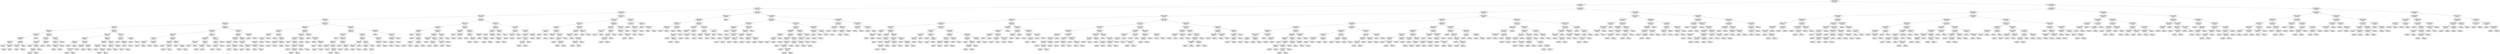 digraph Tree {
node [shape=box, fontname="helvetica"] ;
edge [fontname="helvetica"] ;
0 [label="Target <= 20971.127\nsquared_error = 242261897.572\nsamples = 657\nvalue = 14079.766"] ;
1 [label="Close <= 5677.865\nsquared_error = 29690477.77\nsamples = 479\nvalue = 5813.121"] ;
0 -> 1 [labeldistance=2.5, labelangle=45, headlabel="True"] ;
2 [label="Close <= 2215.415\nsquared_error = 2202236.216\nsamples = 242\nvalue = 1345.211"] ;
1 -> 2 ;
3 [label="Close <= 841.609\nsquared_error = 151400.959\nsamples = 181\nvalue = 550.723"] ;
2 -> 3 ;
4 [label="Target <= 494.288\nsquared_error = 29398.095\nsamples = 149\nvalue = 399.607"] ;
3 -> 4 ;
5 [label="Target <= 325.074\nsquared_error = 6065.7\nsamples = 111\nvalue = 309.686"] ;
4 -> 5 ;
6 [label="Target <= 253.154\nsquared_error = 659.552\nsamples = 68\nvalue = 252.268"] ;
5 -> 6 ;
7 [label="Target <= 231.068\nsquared_error = 70.973\nsamples = 37\nvalue = 231.784"] ;
6 -> 7 ;
8 [label="Target <= 224.344\nsquared_error = 26.718\nsamples = 17\nvalue = 224.405"] ;
7 -> 8 ;
9 [label="Adj Close <= 242.201\nsquared_error = 14.433\nsamples = 7\nvalue = 219.259"] ;
8 -> 9 ;
10 [label="Volume <= 19158500.0\nsquared_error = 3.828\nsamples = 6\nvalue = 220.622"] ;
9 -> 10 ;
11 [label="Close <= 221.271\nsquared_error = 0.225\nsamples = 3\nvalue = 222.415"] ;
10 -> 11 ;
12 [label="squared_error = 0.0\nsamples = 1\nvalue = 221.764"] ;
11 -> 12 ;
13 [label="Volume <= 12035250.0\nsquared_error = 0.02\nsamples = 2\nvalue = 222.741"] ;
11 -> 13 ;
14 [label="squared_error = 0.0\nsamples = 1\nvalue = 222.881"] ;
13 -> 14 ;
15 [label="squared_error = 0.0\nsamples = 1\nvalue = 222.6"] ;
13 -> 15 ;
16 [label="Open <= 228.081\nsquared_error = 1.003\nsamples = 3\nvalue = 218.829"] ;
10 -> 16 ;
17 [label="Close <= 219.975\nsquared_error = 0.107\nsamples = 2\nvalue = 219.512"] ;
16 -> 17 ;
18 [label="squared_error = 0.0\nsamples = 1\nvalue = 219.185"] ;
17 -> 18 ;
19 [label="squared_error = 0.0\nsamples = 1\nvalue = 219.839"] ;
17 -> 19 ;
20 [label="squared_error = -0.0\nsamples = 1\nvalue = 217.464"] ;
16 -> 20 ;
21 [label="squared_error = -0.0\nsamples = 1\nvalue = 211.079"] ;
9 -> 21 ;
22 [label="Target <= 229.051\nsquared_error = 3.801\nsamples = 10\nvalue = 228.008"] ;
8 -> 22 ;
23 [label="Target <= 226.738\nsquared_error = 0.721\nsamples = 6\nvalue = 226.515"] ;
22 -> 23 ;
24 [label="Volume <= 21458950.0\nsquared_error = 0.059\nsamples = 4\nvalue = 225.971"] ;
23 -> 24 ;
25 [label="squared_error = 0.0\nsamples = 1\nvalue = 226.39"] ;
24 -> 25 ;
26 [label="Close <= 227.57\nsquared_error = 0.0\nsamples = 3\nvalue = 225.831"] ;
24 -> 26 ;
27 [label="Low <= 211.318\nsquared_error = 0.0\nsamples = 2\nvalue = 225.819"] ;
26 -> 27 ;
28 [label="squared_error = 0.0\nsamples = 1\nvalue = 225.831"] ;
27 -> 28 ;
29 [label="squared_error = -0.0\nsamples = 1\nvalue = 225.808"] ;
27 -> 29 ;
30 [label="squared_error = -0.0\nsamples = 1\nvalue = 225.855"] ;
26 -> 30 ;
31 [label="Target <= 227.603\nsquared_error = 0.268\nsamples = 2\nvalue = 227.603"] ;
23 -> 31 ;
32 [label="squared_error = 0.0\nsamples = 1\nvalue = 227.085"] ;
31 -> 32 ;
33 [label="squared_error = 0.0\nsamples = 1\nvalue = 228.121"] ;
31 -> 33 ;
34 [label="Open <= 232.925\nsquared_error = 0.067\nsamples = 4\nvalue = 230.246"] ;
22 -> 34 ;
35 [label="High <= 232.254\nsquared_error = 0.019\nsamples = 3\nvalue = 230.114"] ;
34 -> 35 ;
36 [label="Adj Close <= 229.233\nsquared_error = 0.001\nsamples = 2\nvalue = 230.019"] ;
35 -> 36 ;
37 [label="squared_error = 0.0\nsamples = 1\nvalue = 230.056"] ;
36 -> 37 ;
38 [label="squared_error = -0.0\nsamples = 1\nvalue = 229.982"] ;
36 -> 38 ;
39 [label="squared_error = 0.0\nsamples = 1\nvalue = 230.304"] ;
35 -> 39 ;
40 [label="squared_error = 0.0\nsamples = 1\nvalue = 230.644"] ;
34 -> 40 ;
41 [label="Target <= 240.002\nsquared_error = 22.969\nsamples = 20\nvalue = 238.056"] ;
7 -> 41 ;
42 [label="Target <= 235.748\nsquared_error = 4.491\nsamples = 15\nvalue = 235.703"] ;
41 -> 42 ;
43 [label="Target <= 233.259\nsquared_error = 1.401\nsamples = 7\nvalue = 233.776"] ;
42 -> 43 ;
44 [label="Target <= 232.234\nsquared_error = 0.549\nsamples = 2\nvalue = 232.234"] ;
43 -> 44 ;
45 [label="squared_error = 0.0\nsamples = 1\nvalue = 231.493"] ;
44 -> 45 ;
46 [label="squared_error = 0.0\nsamples = 1\nvalue = 232.975"] ;
44 -> 46 ;
47 [label="Target <= 234.582\nsquared_error = 0.409\nsamples = 5\nvalue = 234.393"] ;
43 -> 47 ;
48 [label="Target <= 234.127\nsquared_error = 0.106\nsamples = 3\nvalue = 233.933"] ;
47 -> 48 ;
49 [label="Volume <= 28852150.0\nsquared_error = 0.035\nsamples = 2\nvalue = 233.729"] ;
48 -> 49 ;
50 [label="squared_error = 0.0\nsamples = 1\nvalue = 233.543"] ;
49 -> 50 ;
51 [label="squared_error = 0.0\nsamples = 1\nvalue = 233.915"] ;
49 -> 51 ;
52 [label="squared_error = -0.0\nsamples = 1\nvalue = 234.34"] ;
48 -> 52 ;
53 [label="Low <= 233.685\nsquared_error = 0.067\nsamples = 2\nvalue = 235.084"] ;
47 -> 53 ;
54 [label="squared_error = 0.0\nsamples = 1\nvalue = 235.344"] ;
53 -> 54 ;
55 [label="squared_error = 0.0\nsamples = 1\nvalue = 234.825"] ;
53 -> 55 ;
56 [label="Target <= 237.203\nsquared_error = 1.104\nsamples = 8\nvalue = 237.389"] ;
42 -> 56 ;
57 [label="Target <= 236.59\nsquared_error = 0.057\nsamples = 4\nvalue = 236.415"] ;
56 -> 57 ;
58 [label="Adj Close <= 239.358\nsquared_error = 0.009\nsamples = 3\nvalue = 236.285"] ;
57 -> 58 ;
59 [label="squared_error = 0.0\nsamples = 1\nvalue = 236.153"] ;
58 -> 59 ;
60 [label="Close <= 242.361\nsquared_error = 0.001\nsamples = 2\nvalue = 236.352"] ;
58 -> 60 ;
61 [label="squared_error = 0.0\nsamples = 1\nvalue = 236.377"] ;
60 -> 61 ;
62 [label="squared_error = -0.0\nsamples = 1\nvalue = 236.326"] ;
60 -> 62 ;
63 [label="squared_error = -0.0\nsamples = 1\nvalue = 236.802"] ;
57 -> 63 ;
64 [label="Open <= 236.739\nsquared_error = 0.252\nsamples = 4\nvalue = 238.364"] ;
56 -> 64 ;
65 [label="Close <= 231.951\nsquared_error = 0.097\nsamples = 2\nvalue = 237.917"] ;
64 -> 65 ;
66 [label="squared_error = 0.0\nsamples = 1\nvalue = 238.229"] ;
65 -> 66 ;
67 [label="squared_error = 0.0\nsamples = 1\nvalue = 237.605"] ;
65 -> 67 ;
68 [label="High <= 242.466\nsquared_error = 0.007\nsamples = 2\nvalue = 238.811"] ;
64 -> 68 ;
69 [label="squared_error = 0.0\nsamples = 1\nvalue = 238.73"] ;
68 -> 69 ;
70 [label="squared_error = 0.0\nsamples = 1\nvalue = 238.892"] ;
68 -> 70 ;
71 [label="Target <= 245.3\nsquared_error = 11.964\nsamples = 5\nvalue = 245.115"] ;
41 -> 71 ;
72 [label="Target <= 242.04\nsquared_error = 1.122\nsamples = 3\nvalue = 242.564"] ;
71 -> 72 ;
73 [label="squared_error = 0.0\nsamples = 1\nvalue = 241.112"] ;
72 -> 73 ;
74 [label="Close <= 239.953\nsquared_error = 0.103\nsamples = 2\nvalue = 243.289"] ;
72 -> 74 ;
75 [label="squared_error = 0.0\nsamples = 1\nvalue = 243.61"] ;
74 -> 75 ;
76 [label="squared_error = 0.0\nsamples = 1\nvalue = 242.969"] ;
74 -> 76 ;
77 [label="Low <= 237.652\nsquared_error = 3.812\nsamples = 2\nvalue = 248.943"] ;
71 -> 77 ;
78 [label="squared_error = 0.0\nsamples = 1\nvalue = 250.895"] ;
77 -> 78 ;
79 [label="squared_error = 0.0\nsamples = 1\nvalue = 246.99"] ;
77 -> 79 ;
80 [label="Target <= 280.104\nsquared_error = 263.541\nsamples = 31\nvalue = 276.716"] ;
6 -> 80 ;
81 [label="Target <= 266.738\nsquared_error = 46.549\nsamples = 19\nvalue = 266.339"] ;
80 -> 81 ;
82 [label="Target <= 260.086\nsquared_error = 13.702\nsamples = 10\nvalue = 260.958"] ;
81 -> 82 ;
83 [label="Low <= 255.86\nsquared_error = 2.078\nsamples = 4\nvalue = 256.875"] ;
82 -> 83 ;
84 [label="Close <= 259.609\nsquared_error = 0.002\nsamples = 2\nvalue = 255.452"] ;
83 -> 84 ;
85 [label="squared_error = 0.0\nsamples = 1\nvalue = 255.412"] ;
84 -> 85 ;
86 [label="squared_error = 0.0\nsamples = 1\nvalue = 255.492"] ;
84 -> 86 ;
87 [label="Volume <= 37125400.0\nsquared_error = 0.104\nsamples = 2\nvalue = 258.299"] ;
83 -> 87 ;
88 [label="squared_error = 0.0\nsamples = 1\nvalue = 257.976"] ;
87 -> 88 ;
89 [label="squared_error = -0.0\nsamples = 1\nvalue = 258.621"] ;
87 -> 89 ;
90 [label="Target <= 263.771\nsquared_error = 2.933\nsamples = 6\nvalue = 263.679"] ;
82 -> 90 ;
91 [label="Adj Close <= 261.372\nsquared_error = 0.485\nsamples = 3\nvalue = 262.089"] ;
90 -> 91 ;
92 [label="squared_error = 0.0\nsamples = 1\nvalue = 263.072"] ;
91 -> 92 ;
93 [label="Volume <= 35145400.0\nsquared_error = 0.002\nsamples = 2\nvalue = 261.597"] ;
91 -> 93 ;
94 [label="squared_error = 0.0\nsamples = 1\nvalue = 261.551"] ;
93 -> 94 ;
95 [label="squared_error = 0.0\nsamples = 1\nvalue = 261.643"] ;
93 -> 95 ;
96 [label="Open <= 263.65\nsquared_error = 0.32\nsamples = 3\nvalue = 265.27"] ;
90 -> 96 ;
97 [label="squared_error = 0.0\nsamples = 1\nvalue = 264.47"] ;
96 -> 97 ;
98 [label="Low <= 268.404\nsquared_error = 0.0\nsamples = 2\nvalue = 265.67"] ;
96 -> 98 ;
99 [label="squared_error = 0.0\nsamples = 1\nvalue = 265.68"] ;
98 -> 99 ;
100 [label="squared_error = 0.0\nsamples = 1\nvalue = 265.66"] ;
98 -> 100 ;
101 [label="Target <= 272.79\nsquared_error = 15.129\nsamples = 9\nvalue = 272.317"] ;
81 -> 101 ;
102 [label="Volume <= 21729800.0\nsquared_error = 1.195\nsamples = 5\nvalue = 269.046"] ;
101 -> 102 ;
103 [label="Adj Close <= 262.842\nsquared_error = 0.007\nsamples = 2\nvalue = 267.878"] ;
102 -> 103 ;
104 [label="squared_error = 0.0\nsamples = 1\nvalue = 267.96"] ;
103 -> 104 ;
105 [label="squared_error = -0.0\nsamples = 1\nvalue = 267.796"] ;
103 -> 105 ;
106 [label="Target <= 270.124\nsquared_error = 0.47\nsamples = 3\nvalue = 269.825"] ;
102 -> 106 ;
107 [label="Volume <= 31119500.0\nsquared_error = 0.014\nsamples = 2\nvalue = 269.346"] ;
106 -> 107 ;
108 [label="squared_error = 0.0\nsamples = 1\nvalue = 269.463"] ;
107 -> 108 ;
109 [label="squared_error = 0.0\nsamples = 1\nvalue = 269.228"] ;
107 -> 109 ;
110 [label="squared_error = -0.0\nsamples = 1\nvalue = 270.785"] ;
106 -> 110 ;
111 [label="Target <= 277.579\nsquared_error = 2.454\nsamples = 4\nvalue = 276.406"] ;
101 -> 111 ;
112 [label="Low <= 274.329\nsquared_error = 0.326\nsamples = 3\nvalue = 275.548"] ;
111 -> 112 ;
113 [label="Low <= 257.03\nsquared_error = 0.065\nsamples = 2\nvalue = 275.924"] ;
112 -> 113 ;
114 [label="squared_error = 0.0\nsamples = 1\nvalue = 275.67"] ;
113 -> 114 ;
115 [label="squared_error = 0.0\nsamples = 1\nvalue = 276.178"] ;
113 -> 115 ;
116 [label="squared_error = -0.0\nsamples = 1\nvalue = 274.796"] ;
112 -> 116 ;
117 [label="squared_error = 0.0\nsamples = 1\nvalue = 278.981"] ;
111 -> 117 ;
118 [label="Target <= 307.102\nsquared_error = 166.621\nsamples = 12\nvalue = 293.147"] ;
80 -> 118 ;
119 [label="Target <= 285.406\nsquared_error = 27.077\nsamples = 10\nvalue = 287.78"] ;
118 -> 119 ;
120 [label="Adj Close <= 289.837\nsquared_error = 0.604\nsamples = 4\nvalue = 282.086"] ;
119 -> 120 ;
121 [label="Low <= 279.377\nsquared_error = 0.096\nsamples = 3\nvalue = 281.665"] ;
120 -> 121 ;
122 [label="squared_error = 0.0\nsamples = 1\nvalue = 281.227"] ;
121 -> 122 ;
123 [label="Target <= 281.883\nsquared_error = 0.0\nsamples = 2\nvalue = 281.883"] ;
121 -> 123 ;
124 [label="squared_error = 0.0\nsamples = 1\nvalue = 281.882"] ;
123 -> 124 ;
125 [label="squared_error = 0.0\nsamples = 1\nvalue = 281.885"] ;
123 -> 125 ;
126 [label="squared_error = -0.0\nsamples = 1\nvalue = 283.349"] ;
120 -> 126 ;
127 [label="Target <= 292.465\nsquared_error = 8.703\nsamples = 6\nvalue = 291.576"] ;
119 -> 127 ;
128 [label="Volume <= 15250700.0\nsquared_error = 1.757\nsamples = 3\nvalue = 288.778"] ;
127 -> 128 ;
129 [label="squared_error = 0.0\nsamples = 1\nvalue = 290.593"] ;
128 -> 129 ;
130 [label="Adj Close <= 284.051\nsquared_error = 0.166\nsamples = 2\nvalue = 287.871"] ;
128 -> 130 ;
131 [label="squared_error = 0.0\nsamples = 1\nvalue = 288.278"] ;
130 -> 131 ;
132 [label="squared_error = 0.0\nsamples = 1\nvalue = 287.464"] ;
130 -> 132 ;
133 [label="Open <= 292.082\nsquared_error = 0.002\nsamples = 3\nvalue = 294.373"] ;
127 -> 133 ;
134 [label="Volume <= 28604800.0\nsquared_error = 0.0\nsamples = 2\nvalue = 294.346"] ;
133 -> 134 ;
135 [label="squared_error = 0.0\nsamples = 1\nvalue = 294.337"] ;
134 -> 135 ;
136 [label="squared_error = -0.0\nsamples = 1\nvalue = 294.354"] ;
134 -> 136 ;
137 [label="squared_error = -0.0\nsamples = 1\nvalue = 294.427"] ;
133 -> 137 ;
138 [label="Volume <= 21696600.0\nsquared_error = 0.043\nsamples = 2\nvalue = 319.984"] ;
118 -> 138 ;
139 [label="squared_error = 0.0\nsamples = 1\nvalue = 320.193"] ;
138 -> 139 ;
140 [label="squared_error = -0.0\nsamples = 1\nvalue = 319.776"] ;
138 -> 140 ;
141 [label="Target <= 401.383\nsquared_error = 1156.778\nsamples = 43\nvalue = 400.486"] ;
5 -> 141 ;
142 [label="Target <= 366.079\nsquared_error = 365.121\nsamples = 20\nvalue = 368.669"] ;
141 -> 142 ;
143 [label="High <= 348.732\nsquared_error = 163.505\nsamples = 8\nvalue = 348.968"] ;
142 -> 143 ;
144 [label="High <= 342.997\nsquared_error = 7.745\nsamples = 3\nvalue = 333.205"] ;
143 -> 144 ;
145 [label="Low <= 316.422\nsquared_error = 2.176\nsamples = 2\nvalue = 331.431"] ;
144 -> 145 ;
146 [label="squared_error = 0.0\nsamples = 1\nvalue = 329.956"] ;
145 -> 146 ;
147 [label="squared_error = 0.0\nsamples = 1\nvalue = 332.906"] ;
145 -> 147 ;
148 [label="squared_error = -0.0\nsamples = 1\nvalue = 336.753"] ;
144 -> 148 ;
149 [label="High <= 359.57\nsquared_error = 18.417\nsamples = 5\nvalue = 358.426"] ;
143 -> 149 ;
150 [label="squared_error = 0.0\nsamples = 1\nvalue = 350.506"] ;
149 -> 150 ;
151 [label="Target <= 360.548\nsquared_error = 3.417\nsamples = 4\nvalue = 360.407"] ;
149 -> 151 ;
152 [label="Open <= 352.859\nsquared_error = 0.328\nsamples = 2\nvalue = 358.615"] ;
151 -> 152 ;
153 [label="squared_error = 0.0\nsamples = 1\nvalue = 358.042"] ;
152 -> 153 ;
154 [label="squared_error = -0.0\nsamples = 1\nvalue = 359.187"] ;
152 -> 154 ;
155 [label="Open <= 373.137\nsquared_error = 0.084\nsamples = 2\nvalue = 362.199"] ;
151 -> 155 ;
156 [label="squared_error = 0.0\nsamples = 1\nvalue = 362.488"] ;
155 -> 156 ;
157 [label="squared_error = 0.0\nsamples = 1\nvalue = 361.909"] ;
155 -> 157 ;
158 [label="Target <= 384.95\nsquared_error = 68.289\nsamples = 12\nvalue = 381.803"] ;
142 -> 158 ;
159 [label="Target <= 378.805\nsquared_error = 12.815\nsamples = 8\nvalue = 376.499"] ;
158 -> 159 ;
160 [label="Close <= 369.832\nsquared_error = 6.048\nsamples = 6\nvalue = 374.869"] ;
159 -> 160 ;
161 [label="squared_error = 0.0\nsamples = 1\nvalue = 369.67"] ;
160 -> 161 ;
162 [label="Target <= 376.007\nsquared_error = 0.772\nsamples = 5\nvalue = 375.908"] ;
160 -> 162 ;
163 [label="Adj Close <= 378.881\nsquared_error = 0.039\nsamples = 3\nvalue = 375.233"] ;
162 -> 163 ;
164 [label="squared_error = 0.0\nsamples = 1\nvalue = 375.491"] ;
163 -> 164 ;
165 [label="High <= 397.118\nsquared_error = 0.009\nsamples = 2\nvalue = 375.104"] ;
163 -> 165 ;
166 [label="squared_error = 0.0\nsamples = 1\nvalue = 375.01"] ;
165 -> 166 ;
167 [label="squared_error = -0.0\nsamples = 1\nvalue = 375.198"] ;
165 -> 167 ;
168 [label="Open <= 373.185\nsquared_error = 0.16\nsamples = 2\nvalue = 376.922"] ;
162 -> 168 ;
169 [label="squared_error = 0.0\nsamples = 1\nvalue = 377.321"] ;
168 -> 169 ;
170 [label="squared_error = 0.0\nsamples = 1\nvalue = 376.522"] ;
168 -> 170 ;
171 [label="Target <= 381.391\nsquared_error = 1.213\nsamples = 2\nvalue = 381.391"] ;
159 -> 171 ;
172 [label="squared_error = 0.0\nsamples = 1\nvalue = 380.289"] ;
171 -> 172 ;
173 [label="squared_error = -0.0\nsamples = 1\nvalue = 382.492"] ;
171 -> 173 ;
174 [label="Low <= 380.845\nsquared_error = 10.456\nsamples = 4\nvalue = 392.41"] ;
158 -> 174 ;
175 [label="squared_error = 0.0\nsamples = 1\nvalue = 387.408"] ;
174 -> 175 ;
176 [label="Volume <= 56485900.0\nsquared_error = 2.819\nsamples = 3\nvalue = 394.078"] ;
174 -> 176 ;
177 [label="squared_error = 0.0\nsamples = 1\nvalue = 391.726"] ;
176 -> 177 ;
178 [label="Adj Close <= 390.468\nsquared_error = 0.08\nsamples = 2\nvalue = 395.254"] ;
176 -> 178 ;
179 [label="squared_error = 0.0\nsamples = 1\nvalue = 395.536"] ;
178 -> 179 ;
180 [label="squared_error = -0.0\nsamples = 1\nvalue = 394.972"] ;
178 -> 180 ;
181 [label="Target <= 437.862\nsquared_error = 199.491\nsamples = 23\nvalue = 428.152"] ;
141 -> 181 ;
182 [label="Target <= 421.576\nsquared_error = 38.751\nsamples = 18\nvalue = 421.446"] ;
181 -> 182 ;
183 [label="High <= 403.711\nsquared_error = 15.398\nsamples = 9\nvalue = 416.611"] ;
182 -> 183 ;
184 [label="squared_error = 0.0\nsamples = 1\nvalue = 407.23"] ;
183 -> 184 ;
185 [label="Adj Close <= 417.238\nsquared_error = 4.949\nsamples = 8\nvalue = 417.783"] ;
183 -> 185 ;
186 [label="Target <= 415.845\nsquared_error = 1.382\nsamples = 5\nvalue = 416.249"] ;
185 -> 186 ;
187 [label="Target <= 414.838\nsquared_error = 0.0\nsamples = 2\nvalue = 414.838"] ;
186 -> 187 ;
188 [label="squared_error = 0.0\nsamples = 1\nvalue = 414.816"] ;
187 -> 188 ;
189 [label="squared_error = -0.0\nsamples = 1\nvalue = 414.86"] ;
187 -> 189 ;
190 [label="Low <= 402.076\nsquared_error = 0.09\nsamples = 3\nvalue = 417.19"] ;
186 -> 190 ;
191 [label="squared_error = 0.0\nsamples = 1\nvalue = 417.563"] ;
190 -> 191 ;
192 [label="Open <= 416.312\nsquared_error = 0.03\nsamples = 2\nvalue = 417.003"] ;
190 -> 192 ;
193 [label="squared_error = 0.0\nsamples = 1\nvalue = 416.83"] ;
192 -> 193 ;
194 [label="squared_error = 0.0\nsamples = 1\nvalue = 417.177"] ;
192 -> 194 ;
195 [label="Target <= 420.074\nsquared_error = 0.435\nsamples = 3\nvalue = 420.34"] ;
185 -> 195 ;
196 [label="squared_error = 0.0\nsamples = 1\nvalue = 419.411"] ;
195 -> 196 ;
197 [label="Target <= 420.804\nsquared_error = 0.005\nsamples = 2\nvalue = 420.804"] ;
195 -> 197 ;
198 [label="squared_error = 0.0\nsamples = 1\nvalue = 420.736"] ;
197 -> 198 ;
199 [label="squared_error = 0.0\nsamples = 1\nvalue = 420.873"] ;
197 -> 199 ;
200 [label="Target <= 427.605\nsquared_error = 15.347\nsamples = 9\nvalue = 426.281"] ;
182 -> 200 ;
201 [label="Target <= 423.553\nsquared_error = 2.289\nsamples = 6\nvalue = 423.839"] ;
200 -> 201 ;
202 [label="Open <= 437.674\nsquared_error = 0.05\nsamples = 3\nvalue = 422.528"] ;
201 -> 202 ;
203 [label="Open <= 418.053\nsquared_error = 0.01\nsamples = 2\nvalue = 422.381"] ;
202 -> 203 ;
204 [label="squared_error = 0.0\nsamples = 1\nvalue = 422.279"] ;
203 -> 204 ;
205 [label="squared_error = 0.0\nsamples = 1\nvalue = 422.483"] ;
203 -> 205 ;
206 [label="squared_error = 0.0\nsamples = 1\nvalue = 422.823"] ;
202 -> 206 ;
207 [label="High <= 429.82\nsquared_error = 1.094\nsamples = 3\nvalue = 425.149"] ;
201 -> 207 ;
208 [label="Close <= 424.344\nsquared_error = 0.017\nsamples = 2\nvalue = 424.413"] ;
207 -> 208 ;
209 [label="squared_error = 0.0\nsamples = 1\nvalue = 424.282"] ;
208 -> 209 ;
210 [label="squared_error = 0.0\nsamples = 1\nvalue = 424.544"] ;
208 -> 210 ;
211 [label="squared_error = -0.0\nsamples = 1\nvalue = 426.62"] ;
207 -> 211 ;
212 [label="Adj Close <= 430.14\nsquared_error = 5.673\nsamples = 3\nvalue = 431.166"] ;
200 -> 212 ;
213 [label="Adj Close <= 428.556\nsquared_error = 0.981\nsamples = 2\nvalue = 429.581"] ;
212 -> 213 ;
214 [label="squared_error = 0.0\nsamples = 1\nvalue = 428.591"] ;
213 -> 214 ;
215 [label="squared_error = 0.0\nsamples = 1\nvalue = 430.572"] ;
213 -> 215 ;
216 [label="squared_error = 0.0\nsamples = 1\nvalue = 434.334"] ;
212 -> 216 ;
217 [label="Adj Close <= 442.554\nsquared_error = 33.383\nsamples = 5\nvalue = 452.295"] ;
181 -> 217 ;
218 [label="squared_error = 0.0\nsamples = 1\nvalue = 441.389"] ;
217 -> 218 ;
219 [label="Target <= 456.735\nsquared_error = 4.563\nsamples = 4\nvalue = 455.021"] ;
217 -> 219 ;
220 [label="Adj Close <= 461.685\nsquared_error = 0.592\nsamples = 3\nvalue = 453.849"] ;
219 -> 220 ;
221 [label="Low <= 437.57\nsquared_error = 0.006\nsamples = 2\nvalue = 453.307"] ;
220 -> 221 ;
222 [label="squared_error = 0.0\nsamples = 1\nvalue = 453.23"] ;
221 -> 222 ;
223 [label="squared_error = 0.0\nsamples = 1\nvalue = 453.384"] ;
221 -> 223 ;
224 [label="squared_error = -0.0\nsamples = 1\nvalue = 454.934"] ;
220 -> 224 ;
225 [label="squared_error = 0.0\nsamples = 1\nvalue = 458.536"] ;
219 -> 225 ;
226 [label="Target <= 673.458\nsquared_error = 4941.371\nsamples = 38\nvalue = 662.271"] ;
4 -> 226 ;
227 [label="Target <= 625.665\nsquared_error = 1220.423\nsamples = 23\nvalue = 613.495"] ;
226 -> 227 ;
228 [label="Close <= 589.428\nsquared_error = 505.113\nsamples = 14\nvalue = 589.704"] ;
227 -> 228 ;
229 [label="Target <= 548.64\nsquared_error = 326.778\nsamples = 6\nvalue = 568.882"] ;
228 -> 229 ;
230 [label="squared_error = 0.0\nsamples = 1\nvalue = 530.04"] ;
229 -> 230 ;
231 [label="Target <= 571.108\nsquared_error = 30.042\nsamples = 5\nvalue = 576.651"] ;
229 -> 231 ;
232 [label="squared_error = 0.0\nsamples = 1\nvalue = 567.24"] ;
231 -> 232 ;
233 [label="Low <= 572.416\nsquared_error = 9.878\nsamples = 4\nvalue = 579.003"] ;
231 -> 233 ;
234 [label="Open <= 570.1\nsquared_error = 1.515\nsamples = 2\nvalue = 576.208"] ;
233 -> 234 ;
235 [label="squared_error = 0.0\nsamples = 1\nvalue = 574.977"] ;
234 -> 235 ;
236 [label="squared_error = -0.0\nsamples = 1\nvalue = 577.439"] ;
234 -> 236 ;
237 [label="Low <= 581.114\nsquared_error = 2.613\nsamples = 2\nvalue = 581.798"] ;
233 -> 237 ;
238 [label="squared_error = 0.0\nsamples = 1\nvalue = 583.415"] ;
237 -> 238 ;
239 [label="squared_error = -0.0\nsamples = 1\nvalue = 580.182"] ;
237 -> 239 ;
240 [label="Volume <= 90717052.0\nsquared_error = 69.831\nsamples = 8\nvalue = 605.32"] ;
228 -> 240 ;
241 [label="Close <= 609.124\nsquared_error = 17.319\nsamples = 6\nvalue = 609.554"] ;
240 -> 241 ;
242 [label="Adj Close <= 601.508\nsquared_error = 4.948\nsamples = 3\nvalue = 605.75"] ;
241 -> 242 ;
243 [label="squared_error = 0.0\nsamples = 1\nvalue = 602.842"] ;
242 -> 243 ;
244 [label="Open <= 612.116\nsquared_error = 1.078\nsamples = 2\nvalue = 607.204"] ;
242 -> 244 ;
245 [label="squared_error = 0.0\nsamples = 1\nvalue = 606.166"] ;
244 -> 245 ;
246 [label="squared_error = -0.0\nsamples = 1\nvalue = 608.243"] ;
244 -> 246 ;
247 [label="Target <= 613.783\nsquared_error = 0.746\nsamples = 3\nvalue = 613.359"] ;
241 -> 247 ;
248 [label="Open <= 611.135\nsquared_error = 0.065\nsamples = 2\nvalue = 612.766"] ;
247 -> 248 ;
249 [label="squared_error = 0.0\nsamples = 1\nvalue = 613.021"] ;
248 -> 249 ;
250 [label="squared_error = 0.0\nsamples = 1\nvalue = 612.511"] ;
248 -> 250 ;
251 [label="squared_error = -0.0\nsamples = 1\nvalue = 614.544"] ;
247 -> 251 ;
252 [label="Open <= 661.766\nsquared_error = 12.236\nsamples = 2\nvalue = 592.618"] ;
240 -> 252 ;
253 [label="squared_error = 0.0\nsamples = 1\nvalue = 589.12"] ;
252 -> 253 ;
254 [label="squared_error = 0.0\nsamples = 1\nvalue = 596.116"] ;
252 -> 254 ;
255 [label="Target <= 646.125\nsquared_error = 83.04\nsamples = 9\nvalue = 650.503"] ;
227 -> 255 ;
256 [label="Volume <= 48590000.0\nsquared_error = 3.983\nsamples = 3\nvalue = 639.021"] ;
255 -> 256 ;
257 [label="squared_error = 0.0\nsamples = 1\nvalue = 641.631"] ;
256 -> 257 ;
258 [label="Adj Close <= 638.285\nsquared_error = 0.865\nsamples = 2\nvalue = 637.716"] ;
256 -> 258 ;
259 [label="squared_error = 0.0\nsamples = 1\nvalue = 636.786"] ;
258 -> 259 ;
260 [label="squared_error = 0.0\nsamples = 1\nvalue = 638.646"] ;
258 -> 260 ;
261 [label="Target <= 655.674\nsquared_error = 23.683\nsamples = 6\nvalue = 656.245"] ;
255 -> 261 ;
262 [label="Close <= 661.042\nsquared_error = 1.982\nsamples = 3\nvalue = 651.78"] ;
261 -> 262 ;
263 [label="squared_error = 0.0\nsamples = 1\nvalue = 653.761"] ;
262 -> 263 ;
264 [label="High <= 666.463\nsquared_error = 0.029\nsamples = 2\nvalue = 650.79"] ;
262 -> 264 ;
265 [label="squared_error = 0.0\nsamples = 1\nvalue = 650.619"] ;
264 -> 265 ;
266 [label="squared_error = -0.0\nsamples = 1\nvalue = 650.96"] ;
264 -> 266 ;
267 [label="Adj Close <= 654.659\nsquared_error = 5.518\nsamples = 3\nvalue = 660.709"] ;
261 -> 267 ;
268 [label="squared_error = 0.0\nsamples = 1\nvalue = 657.588"] ;
267 -> 268 ;
269 [label="Target <= 662.27\nsquared_error = 0.97\nsamples = 2\nvalue = 662.27"] ;
267 -> 269 ;
270 [label="squared_error = 0.0\nsamples = 1\nvalue = 661.285"] ;
269 -> 270 ;
271 [label="squared_error = 0.0\nsamples = 1\nvalue = 663.255"] ;
269 -> 271 ;
272 [label="Target <= 725.033\nsquared_error = 1405.212\nsamples = 15\nvalue = 737.062"] ;
226 -> 272 ;
273 [label="Target <= 697.72\nsquared_error = 51.597\nsamples = 6\nvalue = 693.638"] ;
272 -> 273 ;
274 [label="Low <= 655.906\nsquared_error = 14.715\nsamples = 4\nvalue = 689.12"] ;
273 -> 274 ;
275 [label="squared_error = 0.0\nsamples = 1\nvalue = 683.662"] ;
274 -> 275 ;
276 [label="Close <= 686.936\nsquared_error = 6.378\nsamples = 3\nvalue = 690.94"] ;
274 -> 276 ;
277 [label="squared_error = 0.0\nsamples = 1\nvalue = 694.469"] ;
276 -> 277 ;
278 [label="Adj Close <= 714.571\nsquared_error = 0.226\nsamples = 2\nvalue = 689.176"] ;
276 -> 278 ;
279 [label="squared_error = 0.0\nsamples = 1\nvalue = 689.651"] ;
278 -> 279 ;
280 [label="squared_error = -0.0\nsamples = 1\nvalue = 688.7"] ;
278 -> 280 ;
281 [label="Close <= 687.324\nsquared_error = 2.897\nsamples = 2\nvalue = 702.674"] ;
273 -> 281 ;
282 [label="squared_error = 0.0\nsamples = 1\nvalue = 704.376"] ;
281 -> 282 ;
283 [label="squared_error = -0.0\nsamples = 1\nvalue = 700.972"] ;
281 -> 283 ;
284 [label="Low <= 743.136\nsquared_error = 212.507\nsamples = 9\nvalue = 766.011"] ;
272 -> 284 ;
285 [label="Open <= 733.797\nsquared_error = 5.366\nsamples = 3\nvalue = 748.649"] ;
284 -> 285 ;
286 [label="Close <= 752.778\nsquared_error = 1.486\nsamples = 2\nvalue = 750.128"] ;
285 -> 286 ;
287 [label="squared_error = 0.0\nsamples = 1\nvalue = 751.347"] ;
286 -> 287 ;
288 [label="squared_error = -0.0\nsamples = 1\nvalue = 748.909"] ;
286 -> 288 ;
289 [label="squared_error = -0.0\nsamples = 1\nvalue = 745.691"] ;
285 -> 289 ;
290 [label="Close <= 777.368\nsquared_error = 90.001\nsamples = 6\nvalue = 774.692"] ;
284 -> 290 ;
291 [label="Close <= 761.462\nsquared_error = 9.545\nsamples = 4\nvalue = 768.72"] ;
290 -> 291 ;
292 [label="squared_error = 0.0\nsamples = 1\nvalue = 764.224"] ;
291 -> 292 ;
293 [label="Target <= 771.263\nsquared_error = 3.741\nsamples = 3\nvalue = 770.219"] ;
291 -> 293 ;
294 [label="High <= 771.357\nsquared_error = 0.639\nsamples = 2\nvalue = 768.932"] ;
293 -> 294 ;
295 [label="squared_error = 0.0\nsamples = 1\nvalue = 768.132"] ;
294 -> 295 ;
296 [label="squared_error = -0.0\nsamples = 1\nvalue = 769.731"] ;
294 -> 296 ;
297 [label="squared_error = -0.0\nsamples = 1\nvalue = 772.794"] ;
293 -> 297 ;
298 [label="Low <= 779.033\nsquared_error = 36.954\nsamples = 2\nvalue = 786.635"] ;
290 -> 298 ;
299 [label="squared_error = 0.0\nsamples = 1\nvalue = 780.556"] ;
298 -> 299 ;
300 [label="squared_error = 0.0\nsamples = 1\nvalue = 792.714"] ;
298 -> 300 ;
301 [label="Open <= 1352.245\nsquared_error = 118041.606\nsamples = 32\nvalue = 1254.36"] ;
3 -> 301 ;
302 [label="Target <= 1112.155\nsquared_error = 10522.177\nsamples = 25\nvalue = 1084.656"] ;
301 -> 302 ;
303 [label="Target <= 1025.66\nsquared_error = 2596.88\nsamples = 15\nvalue = 1009.281"] ;
302 -> 303 ;
304 [label="Low <= 927.322\nsquared_error = 1379.087\nsamples = 8\nvalue = 969.691"] ;
303 -> 304 ;
305 [label="Open <= 915.244\nsquared_error = 80.586\nsamples = 2\nvalue = 910.519"] ;
304 -> 305 ;
306 [label="squared_error = 0.0\nsamples = 1\nvalue = 901.542"] ;
305 -> 306 ;
307 [label="squared_error = 0.0\nsamples = 1\nvalue = 919.496"] ;
305 -> 307 ;
308 [label="Target <= 981.246\nsquared_error = 255.775\nsamples = 6\nvalue = 989.415"] ;
304 -> 308 ;
309 [label="Adj Close <= 1030.734\nsquared_error = 25.376\nsamples = 2\nvalue = 968.78"] ;
308 -> 309 ;
310 [label="squared_error = 0.0\nsamples = 1\nvalue = 963.743"] ;
309 -> 310 ;
311 [label="squared_error = 0.0\nsamples = 1\nvalue = 973.818"] ;
309 -> 311 ;
312 [label="Open <= 1030.166\nsquared_error = 51.637\nsamples = 4\nvalue = 999.732"] ;
308 -> 312 ;
313 [label="High <= 981.324\nsquared_error = 14.501\nsamples = 3\nvalue = 1003.418"] ;
312 -> 313 ;
314 [label="squared_error = 0.0\nsamples = 1\nvalue = 998.325"] ;
313 -> 314 ;
315 [label="Volume <= 164199000.0\nsquared_error = 2.295\nsamples = 2\nvalue = 1005.965"] ;
313 -> 315 ;
316 [label="squared_error = 0.0\nsamples = 1\nvalue = 1007.48"] ;
315 -> 316 ;
317 [label="squared_error = 0.0\nsamples = 1\nvalue = 1004.45"] ;
315 -> 317 ;
318 [label="squared_error = -0.0\nsamples = 1\nvalue = 988.674"] ;
312 -> 318 ;
319 [label="Adj Close <= 1057.885\nsquared_error = 150.282\nsamples = 7\nvalue = 1054.526"] ;
303 -> 319 ;
320 [label="Target <= 1051.145\nsquared_error = 13.2\nsamples = 5\nvalue = 1047.622"] ;
319 -> 320 ;
321 [label="Target <= 1044.805\nsquared_error = 2.059\nsamples = 4\nvalue = 1045.922"] ;
320 -> 321 ;
322 [label="squared_error = 0.0\nsamples = 1\nvalue = 1043.84"] ;
321 -> 322 ;
323 [label="Adj Close <= 1040.93\nsquared_error = 0.818\nsamples = 3\nvalue = 1046.617"] ;
321 -> 323 ;
324 [label="Close <= 997.082\nsquared_error = 0.048\nsamples = 2\nvalue = 1045.99"] ;
323 -> 324 ;
325 [label="squared_error = 0.0\nsamples = 1\nvalue = 1045.77"] ;
324 -> 325 ;
326 [label="squared_error = 0.0\nsamples = 1\nvalue = 1046.21"] ;
324 -> 326 ;
327 [label="squared_error = 0.0\nsamples = 1\nvalue = 1047.87"] ;
323 -> 327 ;
328 [label="squared_error = 0.0\nsamples = 1\nvalue = 1054.42"] ;
320 -> 328 ;
329 [label="Target <= 1071.785\nsquared_error = 75.952\nsamples = 2\nvalue = 1071.785"] ;
319 -> 329 ;
330 [label="squared_error = 0.0\nsamples = 1\nvalue = 1063.07"] ;
329 -> 330 ;
331 [label="squared_error = 0.0\nsamples = 1\nvalue = 1080.5"] ;
329 -> 331 ;
332 [label="Target <= 1206.02\nsquared_error = 1104.682\nsamples = 10\nvalue = 1197.719"] ;
302 -> 332 ;
333 [label="Close <= 1113.475\nsquared_error = 379.173\nsamples = 6\nvalue = 1174.895"] ;
332 -> 333 ;
334 [label="Adj Close <= 1073.005\nsquared_error = 29.811\nsamples = 2\nvalue = 1149.27"] ;
333 -> 334 ;
335 [label="squared_error = 0.0\nsamples = 1\nvalue = 1154.73"] ;
334 -> 335 ;
336 [label="squared_error = 0.0\nsamples = 1\nvalue = 1143.81"] ;
334 -> 336 ;
337 [label="Target <= 1194.09\nsquared_error = 61.373\nsamples = 4\nvalue = 1187.708"] ;
333 -> 337 ;
338 [label="Low <= 1201.565\nsquared_error = 10.57\nsamples = 3\nvalue = 1183.487"] ;
337 -> 338 ;
339 [label="Adj Close <= 1152.375\nsquared_error = 1.836\nsamples = 2\nvalue = 1181.325"] ;
338 -> 339 ;
340 [label="squared_error = 0.0\nsamples = 1\nvalue = 1182.68"] ;
339 -> 340 ;
341 [label="squared_error = 0.0\nsamples = 1\nvalue = 1179.97"] ;
339 -> 341 ;
342 [label="squared_error = -0.0\nsamples = 1\nvalue = 1187.81"] ;
338 -> 342 ;
343 [label="squared_error = 0.0\nsamples = 1\nvalue = 1200.37"] ;
337 -> 343 ;
344 [label="Target <= 1243.535\nsquared_error = 239.439\nsamples = 4\nvalue = 1231.955"] ;
332 -> 344 ;
345 [label="Adj Close <= 1202.1\nsquared_error = 80.137\nsamples = 3\nvalue = 1224.223"] ;
344 -> 345 ;
346 [label="squared_error = 0.0\nsamples = 1\nvalue = 1211.67"] ;
345 -> 346 ;
347 [label="Volume <= 257618496.0\nsquared_error = 2.017\nsamples = 2\nvalue = 1230.5"] ;
345 -> 347 ;
348 [label="squared_error = 0.0\nsamples = 1\nvalue = 1231.92"] ;
347 -> 348 ;
349 [label="squared_error = 0.0\nsamples = 1\nvalue = 1229.08"] ;
347 -> 349 ;
350 [label="squared_error = -0.0\nsamples = 1\nvalue = 1255.15"] ;
344 -> 350 ;
351 [label="Target <= 1918.14\nsquared_error = 31846.147\nsamples = 7\nvalue = 1860.444"] ;
301 -> 351 ;
352 [label="Low <= 1581.895\nsquared_error = 13591.934\nsamples = 4\nvalue = 1727.95"] ;
351 -> 352 ;
353 [label="squared_error = 0.0\nsamples = 1\nvalue = 1537.67"] ;
352 -> 353 ;
354 [label="Target <= 1817.85\nsquared_error = 2030.816\nsamples = 3\nvalue = 1791.377"] ;
352 -> 354 ;
355 [label="Close <= 1782.135\nsquared_error = 592.921\nsamples = 2\nvalue = 1762.78"] ;
354 -> 355 ;
356 [label="squared_error = 0.0\nsamples = 1\nvalue = 1787.13"] ;
355 -> 356 ;
357 [label="squared_error = -0.0\nsamples = 1\nvalue = 1738.43"] ;
355 -> 357 ;
358 [label="squared_error = 0.0\nsamples = 1\nvalue = 1848.57"] ;
354 -> 358 ;
359 [label="High <= 1954.5\nsquared_error = 1570.375\nsamples = 3\nvalue = 2037.103"] ;
351 -> 359 ;
360 [label="squared_error = 0.0\nsamples = 1\nvalue = 1987.71"] ;
359 -> 360 ;
361 [label="High <= 2289.155\nsquared_error = 525.785\nsamples = 2\nvalue = 2061.8"] ;
359 -> 361 ;
362 [label="squared_error = 0.0\nsamples = 1\nvalue = 2084.73"] ;
361 -> 362 ;
363 [label="squared_error = 0.0\nsamples = 1\nvalue = 2038.87"] ;
361 -> 363 ;
364 [label="Target <= 3381.205\nsquared_error = 857165.309\nsamples = 61\nvalue = 3702.625"] ;
2 -> 364 ;
365 [label="Adj Close <= 3118.77\nsquared_error = 63149.761\nsamples = 18\nvalue = 2590.797"] ;
364 -> 365 ;
366 [label="Target <= 2457.175\nsquared_error = 31673.398\nsamples = 17\nvalue = 2546.581"] ;
365 -> 366 ;
367 [label="Target <= 2260.65\nsquared_error = 8687.799\nsamples = 4\nvalue = 2276.162"] ;
366 -> 367 ;
368 [label="Target <= 2188.945\nsquared_error = 181.575\nsamples = 2\nvalue = 2188.945"] ;
367 -> 368 ;
369 [label="squared_error = 0.0\nsamples = 1\nvalue = 2175.47"] ;
368 -> 369 ;
370 [label="squared_error = 0.0\nsamples = 1\nvalue = 2202.42"] ;
368 -> 370 ;
371 [label="High <= 2270.785\nsquared_error = 1980.25\nsamples = 2\nvalue = 2363.38"] ;
367 -> 371 ;
372 [label="squared_error = 0.0\nsamples = 1\nvalue = 2318.88"] ;
371 -> 372 ;
373 [label="squared_error = 0.0\nsamples = 1\nvalue = 2407.88"] ;
371 -> 373 ;
374 [label="Target <= 2634.7\nsquared_error = 9322.289\nsamples = 13\nvalue = 2629.787"] ;
366 -> 374 ;
375 [label="Target <= 2555.33\nsquared_error = 1238.152\nsamples = 7\nvalue = 2549.37"] ;
374 -> 375 ;
376 [label="Target <= 2528.99\nsquared_error = 139.483\nsamples = 4\nvalue = 2520.753"] ;
375 -> 376 ;
377 [label="Target <= 2512.515\nsquared_error = 32.753\nsamples = 3\nvalue = 2514.563"] ;
376 -> 377 ;
378 [label="squared_error = 0.0\nsamples = 1\nvalue = 2506.47"] ;
377 -> 378 ;
379 [label="Target <= 2518.61\nsquared_error = 0.002\nsamples = 2\nvalue = 2518.61"] ;
377 -> 379 ;
380 [label="squared_error = 0.0\nsamples = 1\nvalue = 2518.56"] ;
379 -> 380 ;
381 [label="squared_error = -0.0\nsamples = 1\nvalue = 2518.66"] ;
379 -> 381 ;
382 [label="squared_error = 0.0\nsamples = 1\nvalue = 2539.32"] ;
376 -> 382 ;
383 [label="High <= 2789.12\nsquared_error = 155.163\nsamples = 3\nvalue = 2587.527"] ;
375 -> 383 ;
384 [label="Adj Close <= 2556.175\nsquared_error = 36.239\nsamples = 2\nvalue = 2595.62"] ;
383 -> 384 ;
385 [label="squared_error = 0.0\nsamples = 1\nvalue = 2589.6"] ;
384 -> 385 ;
386 [label="squared_error = -0.0\nsamples = 1\nvalue = 2601.64"] ;
384 -> 386 ;
387 [label="squared_error = 0.0\nsamples = 1\nvalue = 2571.34"] ;
383 -> 387 ;
388 [label="Target <= 2740.655\nsquared_error = 2406.941\nsamples = 6\nvalue = 2723.607"] ;
374 -> 388 ;
389 [label="Low <= 2565.265\nsquared_error = 628.26\nsamples = 4\nvalue = 2694.165"] ;
388 -> 389 ;
390 [label="High <= 2755.73\nsquared_error = 4.04\nsamples = 2\nvalue = 2669.77"] ;
389 -> 390 ;
391 [label="squared_error = 0.0\nsamples = 1\nvalue = 2671.78"] ;
390 -> 391 ;
392 [label="squared_error = 0.0\nsamples = 1\nvalue = 2667.76"] ;
390 -> 392 ;
393 [label="Adj Close <= 2763.635\nsquared_error = 62.252\nsamples = 2\nvalue = 2718.56"] ;
389 -> 393 ;
394 [label="squared_error = 0.0\nsamples = 1\nvalue = 2710.67"] ;
393 -> 394 ;
395 [label="squared_error = 0.0\nsamples = 1\nvalue = 2726.45"] ;
393 -> 395 ;
396 [label="Low <= 2637.895\nsquared_error = 763.417\nsamples = 2\nvalue = 2782.49"] ;
388 -> 396 ;
397 [label="squared_error = 0.0\nsamples = 1\nvalue = 2810.12"] ;
396 -> 397 ;
398 [label="squared_error = 0.0\nsamples = 1\nvalue = 2754.86"] ;
396 -> 398 ;
399 [label="squared_error = -0.0\nsamples = 1\nvalue = 3342.47"] ;
365 -> 399 ;
400 [label="Open <= 4690.685\nsquared_error = 455469.22\nsamples = 43\nvalue = 4168.041"] ;
364 -> 400 ;
401 [label="Target <= 3789.721\nsquared_error = 65696.514\nsamples = 34\nvalue = 3848.844"] ;
400 -> 401 ;
402 [label="Target <= 3534.915\nsquared_error = 8862.884\nsamples = 13\nvalue = 3572.241"] ;
401 -> 402 ;
403 [label="Target <= 3441.977\nsquared_error = 531.019\nsamples = 5\nvalue = 3463.494"] ;
402 -> 403 ;
404 [label="squared_error = 0.0\nsamples = 1\nvalue = 3419.94"] ;
403 -> 404 ;
405 [label="Volume <= 4884194560.0\nsquared_error = 70.982\nsamples = 4\nvalue = 3474.382"] ;
403 -> 405 ;
406 [label="squared_error = 0.0\nsamples = 1\nvalue = 3486.95"] ;
405 -> 406 ;
407 [label="Volume <= 5321188352.0\nsquared_error = 24.44\nsamples = 3\nvalue = 3470.193"] ;
405 -> 407 ;
408 [label="squared_error = 0.0\nsamples = 1\nvalue = 3464.013"] ;
407 -> 408 ;
409 [label="Volume <= 6203184128.0\nsquared_error = 8.021\nsamples = 2\nvalue = 3473.283"] ;
407 -> 409 ;
410 [label="squared_error = 0.0\nsamples = 1\nvalue = 3470.45"] ;
409 -> 410 ;
411 [label="squared_error = 0.0\nsamples = 1\nvalue = 3476.115"] ;
409 -> 411 ;
412 [label="Adj Close <= 3861.625\nsquared_error = 2059.661\nsamples = 8\nvalue = 3640.207"] ;
402 -> 412 ;
413 [label="Target <= 3624.476\nsquared_error = 638.82\nsamples = 7\nvalue = 3625.565"] ;
412 -> 413 ;
414 [label="Open <= 3645.677\nsquared_error = 192.681\nsamples = 3\nvalue = 3599.842"] ;
413 -> 414 ;
415 [label="High <= 3712.464\nsquared_error = 71.284\nsamples = 2\nvalue = 3591.323"] ;
414 -> 415 ;
416 [label="squared_error = 0.0\nsamples = 1\nvalue = 3599.766"] ;
415 -> 416 ;
417 [label="squared_error = -0.0\nsamples = 1\nvalue = 3582.88"] ;
415 -> 417 ;
418 [label="squared_error = -0.0\nsamples = 1\nvalue = 3616.881"] ;
414 -> 418 ;
419 [label="Low <= 3619.253\nsquared_error = 104.969\nsamples = 4\nvalue = 3644.858"] ;
413 -> 419 ;
420 [label="Adj Close <= 3404.239\nsquared_error = 7.424\nsamples = 2\nvalue = 3634.795"] ;
419 -> 420 ;
421 [label="squared_error = 0.0\nsamples = 1\nvalue = 3637.52"] ;
420 -> 421 ;
422 [label="squared_error = -0.0\nsamples = 1\nvalue = 3632.071"] ;
420 -> 422 ;
423 [label="Target <= 3654.92\nsquared_error = 0.008\nsamples = 2\nvalue = 3654.92"] ;
419 -> 423 ;
424 [label="squared_error = 0.0\nsamples = 1\nvalue = 3654.833"] ;
423 -> 424 ;
425 [label="squared_error = 0.0\nsamples = 1\nvalue = 3655.007"] ;
423 -> 425 ;
426 [label="squared_error = -0.0\nsamples = 1\nvalue = 3742.7"] ;
412 -> 426 ;
427 [label="Target <= 4130.898\nsquared_error = 24196.465\nsamples = 21\nvalue = 4020.074"] ;
401 -> 427 ;
428 [label="Target <= 3990.17\nsquared_error = 5569.94\nsamples = 17\nvalue = 3955.381"] ;
427 -> 428 ;
429 [label="Target <= 3884.948\nsquared_error = 1675.536\nsamples = 12\nvalue = 3913.661"] ;
428 -> 429 ;
430 [label="Open <= 3893.905\nsquared_error = 146.084\nsamples = 3\nvalue = 3849.957"] ;
429 -> 430 ;
431 [label="High <= 3911.294\nsquared_error = 27.22\nsamples = 2\nvalue = 3841.958"] ;
430 -> 431 ;
432 [label="squared_error = 0.0\nsamples = 1\nvalue = 3847.176"] ;
431 -> 432 ;
433 [label="squared_error = -0.0\nsamples = 1\nvalue = 3836.741"] ;
431 -> 433 ;
434 [label="squared_error = 0.0\nsamples = 1\nvalue = 3865.953"] ;
430 -> 434 ;
435 [label="Target <= 3934.74\nsquared_error = 381.708\nsamples = 9\nvalue = 3934.895"] ;
429 -> 435 ;
436 [label="Target <= 3909.828\nsquared_error = 70.395\nsamples = 5\nvalue = 3919.013"] ;
435 -> 436 ;
437 [label="squared_error = 0.0\nsamples = 1\nvalue = 3903.943"] ;
436 -> 437 ;
438 [label="Adj Close <= 3678.338\nsquared_error = 17.017\nsamples = 4\nvalue = 3922.781"] ;
436 -> 438 ;
439 [label="squared_error = 0.0\nsamples = 1\nvalue = 3915.714"] ;
438 -> 439 ;
440 [label="Volume <= 1355612480.0\nsquared_error = 0.496\nsamples = 3\nvalue = 3925.136"] ;
438 -> 440 ;
441 [label="squared_error = 0.0\nsamples = 1\nvalue = 3926.07"] ;
440 -> 441 ;
442 [label="Adj Close <= 3985.959\nsquared_error = 0.09\nsamples = 2\nvalue = 3924.67"] ;
440 -> 442 ;
443 [label="squared_error = 0.0\nsamples = 1\nvalue = 3924.369"] ;
442 -> 443 ;
444 [label="squared_error = 0.0\nsamples = 1\nvalue = 3924.97"] ;
442 -> 444 ;
445 [label="Low <= 3896.844\nsquared_error = 61.431\nsamples = 4\nvalue = 3954.748"] ;
435 -> 445 ;
446 [label="Open <= 3820.633\nsquared_error = 16.771\nsamples = 2\nvalue = 3947.505"] ;
445 -> 446 ;
447 [label="squared_error = 0.0\nsamples = 1\nvalue = 3943.409"] ;
446 -> 447 ;
448 [label="squared_error = 0.0\nsamples = 1\nvalue = 3951.6"] ;
446 -> 448 ;
449 [label="Open <= 3970.37\nsquared_error = 1.166\nsamples = 2\nvalue = 3961.991"] ;
445 -> 449 ;
450 [label="squared_error = 0.0\nsamples = 1\nvalue = 3960.911"] ;
449 -> 450 ;
451 [label="squared_error = -0.0\nsamples = 1\nvalue = 3963.071"] ;
449 -> 451 ;
452 [label="Low <= 3999.352\nsquared_error = 713.273\nsamples = 5\nvalue = 4055.51"] ;
428 -> 452 ;
453 [label="Target <= 4080.163\nsquared_error = 58.931\nsamples = 3\nvalue = 4076.478"] ;
452 -> 453 ;
454 [label="Adj Close <= 3985.888\nsquared_error = 4.312\nsamples = 2\nvalue = 4071.184"] ;
453 -> 454 ;
455 [label="squared_error = 0.0\nsamples = 1\nvalue = 4073.26"] ;
454 -> 455 ;
456 [label="squared_error = 0.0\nsamples = 1\nvalue = 4069.107"] ;
454 -> 456 ;
457 [label="squared_error = -0.0\nsamples = 1\nvalue = 4087.066"] ;
453 -> 457 ;
458 [label="Adj Close <= 4152.047\nsquared_error = 46.1\nsamples = 2\nvalue = 4024.058"] ;
452 -> 458 ;
459 [label="squared_error = 0.0\nsamples = 1\nvalue = 4030.848"] ;
458 -> 459 ;
460 [label="squared_error = -0.0\nsamples = 1\nvalue = 4017.269"] ;
458 -> 460 ;
461 [label="Adj Close <= 4299.78\nsquared_error = 9976.837\nsamples = 4\nvalue = 4295.02"] ;
427 -> 461 ;
462 [label="Adj Close <= 4214.71\nsquared_error = 658.694\nsamples = 2\nvalue = 4200.395"] ;
461 -> 462 ;
463 [label="squared_error = 0.0\nsamples = 1\nvalue = 4174.73"] ;
462 -> 463 ;
464 [label="squared_error = 0.0\nsamples = 1\nvalue = 4226.06"] ;
462 -> 464 ;
465 [label="High <= 4434.485\nsquared_error = 1387.199\nsamples = 2\nvalue = 4389.645"] ;
461 -> 465 ;
466 [label="squared_error = 0.0\nsamples = 1\nvalue = 4426.89"] ;
465 -> 466 ;
467 [label="squared_error = 0.0\nsamples = 1\nvalue = 4352.4"] ;
465 -> 467 ;
468 [label="Adj Close <= 5351.589\nsquared_error = 88948.565\nsamples = 9\nvalue = 5373.897"] ;
400 -> 468 ;
469 [label="Open <= 5153.032\nsquared_error = 34061.215\nsamples = 5\nvalue = 5149.424"] ;
468 -> 469 ;
470 [label="High <= 5053.093\nsquared_error = 14475.509\nsamples = 2\nvalue = 4946.794"] ;
469 -> 470 ;
471 [label="squared_error = 0.0\nsamples = 1\nvalue = 4826.48"] ;
470 -> 471 ;
472 [label="squared_error = 0.0\nsamples = 1\nvalue = 5067.108"] ;
470 -> 472 ;
473 [label="Target <= 5303.089\nsquared_error = 1497.585\nsamples = 3\nvalue = 5284.51"] ;
469 -> 473 ;
474 [label="Low <= 5216.526\nsquared_error = 109.605\nsamples = 2\nvalue = 5257.822"] ;
473 -> 474 ;
475 [label="squared_error = 0.0\nsamples = 1\nvalue = 5268.291"] ;
474 -> 475 ;
476 [label="squared_error = 0.0\nsamples = 1\nvalue = 5247.353"] ;
474 -> 476 ;
477 [label="squared_error = -0.0\nsamples = 1\nvalue = 5337.886"] ;
473 -> 477 ;
478 [label="Volume <= 8647504000.0\nsquared_error = 15840.507\nsamples = 4\nvalue = 5654.489"] ;
468 -> 478 ;
479 [label="Adj Close <= 5618.95\nsquared_error = 3798.874\nsamples = 2\nvalue = 5770.155"] ;
478 -> 479 ;
480 [label="squared_error = 0.0\nsamples = 1\nvalue = 5708.52"] ;
479 -> 480 ;
481 [label="squared_error = 0.0\nsamples = 1\nvalue = 5831.79"] ;
479 -> 481 ;
482 [label="Open <= 5331.705\nsquared_error = 1124.885\nsamples = 2\nvalue = 5538.823"] ;
478 -> 482 ;
483 [label="squared_error = 0.0\nsamples = 1\nvalue = 5572.362"] ;
482 -> 483 ;
484 [label="squared_error = 0.0\nsamples = 1\nvalue = 5505.284"] ;
482 -> 484 ;
485 [label="Target <= 13290.832\nsquared_error = 16561872.426\nsamples = 237\nvalue = 10375.292"] ;
1 -> 485 ;
486 [label="Target <= 8555.04\nsquared_error = 2723329.286\nsamples = 189\nvalue = 8518.159"] ;
485 -> 486 ;
487 [label="Target <= 7162.424\nsquared_error = 473292.675\nsamples = 97\nvalue = 7160.392"] ;
486 -> 487 ;
488 [label="Target <= 6674.95\nsquared_error = 87615.444\nsamples = 47\nvalue = 6561.446"] ;
487 -> 488 ;
489 [label="Target <= 6374.04\nsquared_error = 31870.956\nsamples = 32\nvalue = 6394.809"] ;
488 -> 489 ;
490 [label="Target <= 6134.378\nsquared_error = 14566.874\nsamples = 14\nvalue = 6224.964"] ;
489 -> 490 ;
491 [label="Low <= 6459.695\nsquared_error = 2982.274\nsamples = 3\nvalue = 6015.07"] ;
490 -> 491 ;
492 [label="Adj Close <= 6033.06\nsquared_error = 941.887\nsamples = 2\nvalue = 5980.76"] ;
491 -> 492 ;
493 [label="squared_error = 0.0\nsamples = 1\nvalue = 6011.45"] ;
492 -> 493 ;
494 [label="squared_error = 0.0\nsamples = 1\nvalue = 5950.07"] ;
492 -> 494 ;
495 [label="squared_error = -0.0\nsamples = 1\nvalue = 6083.69"] ;
491 -> 495 ;
496 [label="Target <= 6258.387\nsquared_error = 2434.273\nsamples = 11\nvalue = 6282.208"] ;
490 -> 496 ;
497 [label="Low <= 5869.416\nsquared_error = 548.77\nsamples = 3\nvalue = 6215.187"] ;
496 -> 497 ;
498 [label="squared_error = 0.0\nsamples = 1\nvalue = 6185.066"] ;
497 -> 498 ;
499 [label="High <= 6482.123\nsquared_error = 142.731\nsamples = 2\nvalue = 6230.247"] ;
497 -> 499 ;
500 [label="squared_error = 0.0\nsamples = 1\nvalue = 6218.3"] ;
499 -> 500 ;
501 [label="squared_error = 0.0\nsamples = 1\nvalue = 6242.194"] ;
499 -> 501 ;
502 [label="Target <= 6315.28\nsquared_error = 825.208\nsamples = 8\nvalue = 6307.341"] ;
496 -> 502 ;
503 [label="Target <= 6291.78\nsquared_error = 115.492\nsamples = 5\nvalue = 6287.024"] ;
502 -> 503 ;
504 [label="Adj Close <= 6265.41\nsquared_error = 25.554\nsamples = 3\nvalue = 6278.897"] ;
503 -> 504 ;
505 [label="Target <= 6275.35\nsquared_error = 0.593\nsamples = 2\nvalue = 6275.35"] ;
504 -> 505 ;
506 [label="squared_error = 0.0\nsamples = 1\nvalue = 6274.58"] ;
505 -> 506 ;
507 [label="squared_error = -0.0\nsamples = 1\nvalue = 6276.12"] ;
505 -> 507 ;
508 [label="squared_error = -0.0\nsamples = 1\nvalue = 6285.99"] ;
504 -> 508 ;
509 [label="Open <= 6371.91\nsquared_error = 2.706\nsamples = 2\nvalue = 6299.215"] ;
503 -> 509 ;
510 [label="squared_error = 0.0\nsamples = 1\nvalue = 6297.57"] ;
509 -> 510 ;
511 [label="squared_error = -0.0\nsamples = 1\nvalue = 6300.86"] ;
509 -> 511 ;
512 [label="Close <= 6288.49\nsquared_error = 173.436\nsamples = 3\nvalue = 6341.203"] ;
502 -> 512 ;
513 [label="squared_error = 0.0\nsamples = 1\nvalue = 6359.64"] ;
512 -> 513 ;
514 [label="Close <= 6316.745\nsquared_error = 5.221\nsamples = 2\nvalue = 6331.985"] ;
512 -> 514 ;
515 [label="squared_error = 0.0\nsamples = 1\nvalue = 6329.7"] ;
514 -> 515 ;
516 [label="squared_error = 0.0\nsamples = 1\nvalue = 6334.27"] ;
514 -> 516 ;
517 [label="Target <= 6503.185\nsquared_error = 5442.147\nsamples = 18\nvalue = 6526.911"] ;
489 -> 517 ;
518 [label="Target <= 6440.17\nsquared_error = 1674.182\nsamples = 6\nvalue = 6440.24"] ;
517 -> 518 ;
519 [label="Low <= 6322.845\nsquared_error = 236.744\nsamples = 3\nvalue = 6402.303"] ;
518 -> 519 ;
520 [label="Open <= 6528.675\nsquared_error = 9.828\nsamples = 2\nvalue = 6391.575"] ;
519 -> 520 ;
521 [label="squared_error = 0.0\nsamples = 1\nvalue = 6388.44"] ;
520 -> 521 ;
522 [label="squared_error = -0.0\nsamples = 1\nvalue = 6394.71"] ;
520 -> 522 ;
523 [label="squared_error = 0.0\nsamples = 1\nvalue = 6423.76"] ;
519 -> 523 ;
524 [label="Open <= 6410.41\nsquared_error = 233.236\nsamples = 3\nvalue = 6478.177"] ;
518 -> 524 ;
525 [label="squared_error = 0.0\nsamples = 1\nvalue = 6456.58"] ;
524 -> 525 ;
526 [label="High <= 6515.3\nsquared_error = 0.046\nsamples = 2\nvalue = 6488.975"] ;
524 -> 526 ;
527 [label="squared_error = 0.0\nsamples = 1\nvalue = 6489.19"] ;
526 -> 527 ;
528 [label="squared_error = -0.0\nsamples = 1\nvalue = 6488.76"] ;
526 -> 528 ;
529 [label="Target <= 6572.205\nsquared_error = 1692.281\nsamples = 12\nvalue = 6570.246"] ;
517 -> 529 ;
530 [label="Target <= 6536.395\nsquared_error = 181.721\nsamples = 6\nvalue = 6532.485"] ;
529 -> 530 ;
531 [label="Target <= 6524.42\nsquared_error = 30.799\nsamples = 4\nvalue = 6523.902"] ;
530 -> 531 ;
532 [label="Target <= 6518.425\nsquared_error = 1.55\nsamples = 2\nvalue = 6518.425"] ;
531 -> 532 ;
533 [label="squared_error = 0.0\nsamples = 1\nvalue = 6517.18"] ;
532 -> 533 ;
534 [label="squared_error = 0.0\nsamples = 1\nvalue = 6519.67"] ;
532 -> 534 ;
535 [label="Target <= 6529.38\nsquared_error = 0.044\nsamples = 2\nvalue = 6529.38"] ;
531 -> 535 ;
536 [label="squared_error = 0.0\nsamples = 1\nvalue = 6529.17"] ;
535 -> 536 ;
537 [label="squared_error = 0.0\nsamples = 1\nvalue = 6529.59"] ;
535 -> 537 ;
538 [label="Low <= 6502.625\nsquared_error = 41.602\nsamples = 2\nvalue = 6549.65"] ;
530 -> 538 ;
539 [label="squared_error = 0.0\nsamples = 1\nvalue = 6543.2"] ;
538 -> 539 ;
540 [label="squared_error = 0.0\nsamples = 1\nvalue = 6556.1"] ;
538 -> 540 ;
541 [label="Target <= 6612.22\nsquared_error = 351.082\nsamples = 6\nvalue = 6608.007"] ;
529 -> 541 ;
542 [label="Target <= 6592.21\nsquared_error = 23.667\nsamples = 4\nvalue = 6595.73"] ;
541 -> 542 ;
543 [label="squared_error = 0.0\nsamples = 1\nvalue = 6588.31"] ;
542 -> 543 ;
544 [label="Target <= 6599.25\nsquared_error = 7.087\nsamples = 3\nvalue = 6598.203"] ;
542 -> 544 ;
545 [label="High <= 6664.135\nsquared_error = 0.046\nsamples = 2\nvalue = 6596.325"] ;
544 -> 545 ;
546 [label="squared_error = 0.0\nsamples = 1\nvalue = 6596.54"] ;
545 -> 546 ;
547 [label="squared_error = 0.0\nsamples = 1\nvalue = 6596.11"] ;
545 -> 547 ;
548 [label="squared_error = -0.0\nsamples = 1\nvalue = 6601.96"] ;
544 -> 548 ;
549 [label="Open <= 6549.05\nsquared_error = 101.608\nsamples = 2\nvalue = 6632.56"] ;
541 -> 549 ;
550 [label="squared_error = 0.0\nsamples = 1\nvalue = 6622.48"] ;
549 -> 550 ;
551 [label="squared_error = 0.0\nsamples = 1\nvalue = 6642.64"] ;
549 -> 551 ;
552 [label="Target <= 6919.955\nsquared_error = 20924.21\nsamples = 15\nvalue = 6916.938"] ;
488 -> 552 ;
553 [label="Target <= 6839.132\nsquared_error = 2657.474\nsamples = 7\nvalue = 6774.893"] ;
552 -> 553 ;
554 [label="Target <= 6747.435\nsquared_error = 758.434\nsamples = 6\nvalue = 6756.602"] ;
553 -> 554 ;
555 [label="High <= 6596.545\nsquared_error = 297.394\nsamples = 2\nvalue = 6724.505"] ;
554 -> 555 ;
556 [label="squared_error = 0.0\nsamples = 1\nvalue = 6741.75"] ;
555 -> 556 ;
557 [label="squared_error = 0.0\nsamples = 1\nvalue = 6707.26"] ;
555 -> 557 ;
558 [label="Target <= 6771.93\nsquared_error = 216.267\nsamples = 4\nvalue = 6772.651"] ;
554 -> 558 ;
559 [label="High <= 6818.49\nsquared_error = 50.339\nsamples = 2\nvalue = 6760.215"] ;
558 -> 559 ;
560 [label="squared_error = 0.0\nsamples = 1\nvalue = 6767.31"] ;
559 -> 560 ;
561 [label="squared_error = -0.0\nsamples = 1\nvalue = 6753.12"] ;
559 -> 561 ;
562 [label="Volume <= 22201728640.0\nsquared_error = 72.886\nsamples = 2\nvalue = 6785.087"] ;
558 -> 562 ;
563 [label="squared_error = 0.0\nsamples = 1\nvalue = 6776.55"] ;
562 -> 563 ;
564 [label="squared_error = -0.0\nsamples = 1\nvalue = 6793.625"] ;
562 -> 564 ;
565 [label="squared_error = -0.0\nsamples = 1\nvalue = 6884.64"] ;
553 -> 565 ;
566 [label="Target <= 7016.315\nsquared_error = 3805.212\nsamples = 8\nvalue = 7041.227"] ;
552 -> 566 ;
567 [label="Target <= 6976.895\nsquared_error = 152.943\nsamples = 3\nvalue = 6969.687"] ;
566 -> 567 ;
568 [label="High <= 8103.64\nsquared_error = 42.574\nsamples = 2\nvalue = 6961.795"] ;
567 -> 568 ;
569 [label="squared_error = 0.0\nsamples = 1\nvalue = 6968.32"] ;
568 -> 569 ;
570 [label="squared_error = 0.0\nsamples = 1\nvalue = 6955.27"] ;
568 -> 570 ;
571 [label="squared_error = -0.0\nsamples = 1\nvalue = 6985.47"] ;
567 -> 571 ;
572 [label="Target <= 7100.504\nsquared_error = 1083.236\nsamples = 5\nvalue = 7084.152"] ;
566 -> 572 ;
573 [label="Close <= 6970.255\nsquared_error = 292.29\nsamples = 3\nvalue = 7059.626"] ;
572 -> 573 ;
574 [label="squared_error = 0.0\nsamples = 1\nvalue = 7083.8"] ;
573 -> 574 ;
575 [label="Low <= 7016.879\nsquared_error = 0.143\nsamples = 2\nvalue = 7047.539"] ;
573 -> 575 ;
576 [label="squared_error = 0.0\nsamples = 1\nvalue = 7047.16"] ;
575 -> 576 ;
577 [label="squared_error = 0.0\nsamples = 1\nvalue = 7047.917"] ;
575 -> 577 ;
578 [label="Target <= 7120.941\nsquared_error = 13.936\nsamples = 2\nvalue = 7120.941"] ;
572 -> 578 ;
579 [label="squared_error = 0.0\nsamples = 1\nvalue = 7117.208"] ;
578 -> 579 ;
580 [label="squared_error = 0.0\nsamples = 1\nvalue = 7124.674"] ;
578 -> 580 ;
581 [label="Target <= 7892.081\nsquared_error = 181638.426\nsamples = 50\nvalue = 7723.401"] ;
487 -> 581 ;
582 [label="Target <= 7487.08\nsquared_error = 32048.713\nsamples = 32\nvalue = 7429.314"] ;
581 -> 582 ;
583 [label="Target <= 7338.059\nsquared_error = 7018.975\nsamples = 21\nvalue = 7315.393"] ;
582 -> 583 ;
584 [label="Target <= 7251.597\nsquared_error = 1591.968\nsamples = 12\nvalue = 7251.13"] ;
583 -> 584 ;
585 [label="Target <= 7230.975\nsquared_error = 206.208\nsamples = 6\nvalue = 7215.183"] ;
584 -> 585 ;
586 [label="Target <= 7213.065\nsquared_error = 59.949\nsamples = 5\nvalue = 7209.593"] ;
585 -> 586 ;
587 [label="Adj Close <= 7136.05\nsquared_error = 9.87\nsamples = 3\nvalue = 7203.593"] ;
586 -> 587 ;
588 [label="squared_error = 0.0\nsamples = 1\nvalue = 7207.76"] ;
587 -> 588 ;
589 [label="Close <= 7235.201\nsquared_error = 1.782\nsamples = 2\nvalue = 7201.509"] ;
587 -> 589 ;
590 [label="squared_error = 0.0\nsamples = 1\nvalue = 7200.174"] ;
589 -> 590 ;
591 [label="squared_error = 0.0\nsamples = 1\nvalue = 7202.844"] ;
589 -> 591 ;
592 [label="High <= 7333.23\nsquared_error = 0.05\nsamples = 2\nvalue = 7218.594"] ;
586 -> 592 ;
593 [label="squared_error = 0.0\nsamples = 1\nvalue = 7218.371"] ;
592 -> 593 ;
594 [label="squared_error = 0.0\nsamples = 1\nvalue = 7218.816"] ;
592 -> 594 ;
595 [label="squared_error = 0.0\nsamples = 1\nvalue = 7243.134"] ;
585 -> 595 ;
596 [label="Volume <= 18296365056.0\nsquared_error = 393.392\nsamples = 6\nvalue = 7287.077"] ;
584 -> 596 ;
597 [label="Target <= 7266.39\nsquared_error = 57.287\nsamples = 3\nvalue = 7270.3"] ;
596 -> 597 ;
598 [label="squared_error = 0.0\nsamples = 1\nvalue = 7260.06"] ;
597 -> 598 ;
599 [label="Open <= 7303.303\nsquared_error = 7.288\nsamples = 2\nvalue = 7275.42"] ;
597 -> 599 ;
600 [label="squared_error = 0.0\nsamples = 1\nvalue = 7272.72"] ;
599 -> 600 ;
601 [label="squared_error = 0.0\nsamples = 1\nvalue = 7278.12"] ;
599 -> 601 ;
602 [label="Volume <= 20582982656.0\nsquared_error = 166.571\nsamples = 3\nvalue = 7303.854"] ;
596 -> 602 ;
603 [label="squared_error = 0.0\nsamples = 1\nvalue = 7321.988"] ;
602 -> 603 ;
604 [label="Adj Close <= 7532.701\nsquared_error = 3.209\nsamples = 2\nvalue = 7294.786"] ;
602 -> 604 ;
605 [label="squared_error = 0.0\nsamples = 1\nvalue = 7292.995"] ;
604 -> 605 ;
606 [label="squared_error = 0.0\nsamples = 1\nvalue = 7296.578"] ;
604 -> 606 ;
607 [label="Target <= 7404.557\nsquared_error = 1407.147\nsamples = 9\nvalue = 7401.076"] ;
583 -> 607 ;
608 [label="Adj Close <= 7326.229\nsquared_error = 263.787\nsamples = 5\nvalue = 7371.195"] ;
607 -> 608 ;
609 [label="Open <= 7365.55\nsquared_error = 79.626\nsamples = 2\nvalue = 7388.874"] ;
608 -> 609 ;
610 [label="squared_error = 0.0\nsamples = 1\nvalue = 7379.95"] ;
609 -> 610 ;
611 [label="squared_error = -0.0\nsamples = 1\nvalue = 7397.797"] ;
609 -> 611 ;
612 [label="Close <= 7411.37\nsquared_error = 39.32\nsamples = 3\nvalue = 7359.41"] ;
608 -> 612 ;
613 [label="squared_error = 0.0\nsamples = 1\nvalue = 7368.22"] ;
612 -> 613 ;
614 [label="Open <= 7485.25\nsquared_error = 0.766\nsamples = 2\nvalue = 7355.005"] ;
612 -> 614 ;
615 [label="squared_error = 0.0\nsamples = 1\nvalue = 7354.13"] ;
614 -> 615 ;
616 [label="squared_error = 0.0\nsamples = 1\nvalue = 7355.88"] ;
614 -> 616 ;
617 [label="Target <= 7422.854\nsquared_error = 325.242\nsamples = 4\nvalue = 7438.426"] ;
607 -> 617 ;
618 [label="squared_error = 0.0\nsamples = 1\nvalue = 7411.317"] ;
617 -> 618 ;
619 [label="Close <= 7409.592\nsquared_error = 107.037\nsamples = 3\nvalue = 7447.463"] ;
617 -> 619 ;
620 [label="Adj Close <= 7198.207\nsquared_error = 32.389\nsamples = 2\nvalue = 7453.999"] ;
619 -> 620 ;
621 [label="squared_error = 0.0\nsamples = 1\nvalue = 7459.69"] ;
620 -> 621 ;
622 [label="squared_error = 0.0\nsamples = 1\nvalue = 7448.308"] ;
620 -> 622 ;
623 [label="squared_error = -0.0\nsamples = 1\nvalue = 7434.39"] ;
619 -> 623 ;
624 [label="Target <= 7656.913\nsquared_error = 7755.865\nsamples = 11\nvalue = 7646.801"] ;
582 -> 624 ;
625 [label="Target <= 7595.618\nsquared_error = 1611.998\nsamples = 6\nvalue = 7577.142"] ;
624 -> 625 ;
626 [label="Adj Close <= 7672.58\nsquared_error = 494.413\nsamples = 4\nvalue = 7551.948"] ;
625 -> 626 ;
627 [label="Low <= 7413.178\nsquared_error = 34.942\nsamples = 3\nvalue = 7564.441"] ;
626 -> 627 ;
628 [label="squared_error = 0.0\nsamples = 1\nvalue = 7556.238"] ;
627 -> 628 ;
629 [label="Volume <= 19717072896.0\nsquared_error = 1.941\nsamples = 2\nvalue = 7568.543"] ;
627 -> 629 ;
630 [label="squared_error = 0.0\nsamples = 1\nvalue = 7567.15"] ;
629 -> 630 ;
631 [label="squared_error = -0.0\nsamples = 1\nvalue = 7569.936"] ;
629 -> 631 ;
632 [label="squared_error = -0.0\nsamples = 1\nvalue = 7514.47"] ;
626 -> 632 ;
633 [label="Close <= 7634.235\nsquared_error = 38.813\nsamples = 2\nvalue = 7627.53"] ;
625 -> 633 ;
634 [label="squared_error = 0.0\nsamples = 1\nvalue = 7633.76"] ;
633 -> 634 ;
635 [label="squared_error = 0.0\nsamples = 1\nvalue = 7621.3"] ;
633 -> 635 ;
636 [label="Target <= 7744.105\nsquared_error = 2318.388\nsamples = 5\nvalue = 7730.391"] ;
624 -> 636 ;
637 [label="Adj Close <= 8086.161\nsquared_error = 135.507\nsamples = 3\nvalue = 7691.972"] ;
636 -> 637 ;
638 [label="Low <= 7840.475\nsquared_error = 16.043\nsamples = 2\nvalue = 7684.072"] ;
637 -> 638 ;
639 [label="squared_error = 0.0\nsamples = 1\nvalue = 7688.077"] ;
638 -> 639 ;
640 [label="squared_error = 0.0\nsamples = 1\nvalue = 7680.066"] ;
638 -> 640 ;
641 [label="squared_error = 0.0\nsamples = 1\nvalue = 7707.771"] ;
637 -> 641 ;
642 [label="High <= 7968.047\nsquared_error = 57.465\nsamples = 2\nvalue = 7788.021"] ;
636 -> 642 ;
643 [label="squared_error = 0.0\nsamples = 1\nvalue = 7795.601"] ;
642 -> 643 ;
644 [label="squared_error = 0.0\nsamples = 1\nvalue = 7780.44"] ;
642 -> 644 ;
645 [label="Target <= 8262.396\nsquared_error = 20480.009\nsamples = 18\nvalue = 8246.221"] ;
581 -> 645 ;
646 [label="Target <= 8125.021\nsquared_error = 5807.909\nsamples = 10\nvalue = 8137.072"] ;
645 -> 646 ;
647 [label="Target <= 8060.821\nsquared_error = 1904.62\nsamples = 4\nvalue = 8053.597"] ;
646 -> 647 ;
648 [label="Open <= 8311.632\nsquared_error = 708.072\nsamples = 2\nvalue = 8015.17"] ;
647 -> 648 ;
649 [label="squared_error = 0.0\nsamples = 1\nvalue = 7988.561"] ;
648 -> 649 ;
650 [label="squared_error = 0.0\nsamples = 1\nvalue = 8041.78"] ;
648 -> 650 ;
651 [label="Open <= 8009.978\nsquared_error = 147.899\nsamples = 2\nvalue = 8092.024"] ;
647 -> 651 ;
652 [label="squared_error = 0.0\nsamples = 1\nvalue = 8079.863"] ;
651 -> 652 ;
653 [label="squared_error = -0.0\nsamples = 1\nvalue = 8104.186"] ;
651 -> 653 ;
654 [label="High <= 8064.152\nsquared_error = 667.841\nsamples = 6\nvalue = 8192.722"] ;
646 -> 654 ;
655 [label="squared_error = 0.0\nsamples = 1\nvalue = 8145.857"] ;
654 -> 655 ;
656 [label="Target <= 8218.146\nsquared_error = 274.305\nsamples = 5\nvalue = 8202.095"] ;
654 -> 656 ;
657 [label="Target <= 8196.395\nsquared_error = 83.156\nsamples = 4\nvalue = 8194.887"] ;
656 -> 657 ;
658 [label="Volume <= 6236784896.0\nsquared_error = 28.946\nsamples = 2\nvalue = 8186.77"] ;
657 -> 658 ;
659 [label="squared_error = 0.0\nsamples = 1\nvalue = 8192.15"] ;
658 -> 659 ;
660 [label="squared_error = 0.0\nsamples = 1\nvalue = 8181.39"] ;
658 -> 660 ;
661 [label="Open <= 8043.431\nsquared_error = 5.592\nsamples = 2\nvalue = 8203.004"] ;
657 -> 661 ;
662 [label="squared_error = 0.0\nsamples = 1\nvalue = 8200.64"] ;
661 -> 662 ;
663 [label="squared_error = 0.0\nsamples = 1\nvalue = 8205.369"] ;
661 -> 663 ;
664 [label="squared_error = -0.0\nsamples = 1\nvalue = 8230.924"] ;
656 -> 664 ;
665 [label="Target <= 8378.67\nsquared_error = 5313.288\nsamples = 8\nvalue = 8382.658"] ;
645 -> 665 ;
666 [label="Target <= 8315.521\nsquared_error = 266.851\nsamples = 4\nvalue = 8315.815"] ;
665 -> 666 ;
667 [label="Close <= 8341.081\nsquared_error = 59.428\nsamples = 2\nvalue = 8301.577"] ;
666 -> 667 ;
668 [label="squared_error = 0.0\nsamples = 1\nvalue = 8293.868"] ;
667 -> 668 ;
669 [label="squared_error = -0.0\nsamples = 1\nvalue = 8309.286"] ;
667 -> 669 ;
670 [label="Volume <= 12226545664.0\nsquared_error = 68.83\nsamples = 2\nvalue = 8330.053"] ;
666 -> 670 ;
671 [label="squared_error = 0.0\nsamples = 1\nvalue = 8338.35"] ;
670 -> 671 ;
672 [label="squared_error = 0.0\nsamples = 1\nvalue = 8321.757"] ;
670 -> 672 ;
673 [label="Target <= 8477.37\nsquared_error = 1423.91\nsamples = 4\nvalue = 8449.5"] ;
665 -> 673 ;
674 [label="High <= 8979.225\nsquared_error = 92.297\nsamples = 3\nvalue = 8428.25"] ;
673 -> 674 ;
675 [label="Low <= 7807.17\nsquared_error = 6.968\nsamples = 2\nvalue = 8421.63"] ;
674 -> 675 ;
676 [label="squared_error = 0.0\nsamples = 1\nvalue = 8424.27"] ;
675 -> 676 ;
677 [label="squared_error = -0.0\nsamples = 1\nvalue = 8418.99"] ;
675 -> 677 ;
678 [label="squared_error = 0.0\nsamples = 1\nvalue = 8441.49"] ;
674 -> 678 ;
679 [label="squared_error = -0.0\nsamples = 1\nvalue = 8513.25"] ;
673 -> 679 ;
680 [label="Target <= 10250.158\nsquared_error = 1102566.073\nsamples = 92\nvalue = 9949.718"] ;
486 -> 680 ;
681 [label="Target <= 9419.261\nsquared_error = 255771.677\nsamples = 61\nvalue = 9328.629"] ;
680 -> 681 ;
682 [label="Target <= 8961.763\nsquared_error = 48534.162\nsamples = 34\nvalue = 8930.666"] ;
681 -> 682 ;
683 [label="Target <= 8729.874\nsquared_error = 10001.335\nsamples = 19\nvalue = 8757.449"] ;
682 -> 683 ;
684 [label="Target <= 8639.771\nsquared_error = 1722.685\nsamples = 7\nvalue = 8642.016"] ;
683 -> 684 ;
685 [label="Volume <= 17396128768.0\nsquared_error = 134.106\nsamples = 4\nvalue = 8609.701"] ;
684 -> 685 ;
686 [label="Low <= 8805.927\nsquared_error = 0.445\nsamples = 2\nvalue = 8621.233"] ;
685 -> 686 ;
687 [label="squared_error = 0.0\nsamples = 1\nvalue = 8621.9"] ;
686 -> 687 ;
688 [label="squared_error = -0.0\nsamples = 1\nvalue = 8620.566"] ;
686 -> 688 ;
689 [label="Adj Close <= 8520.151\nsquared_error = 1.794\nsamples = 2\nvalue = 8598.169"] ;
685 -> 689 ;
690 [label="squared_error = 0.0\nsamples = 1\nvalue = 8596.83"] ;
689 -> 690 ;
691 [label="squared_error = 0.0\nsamples = 1\nvalue = 8599.509"] ;
689 -> 691 ;
692 [label="Volume <= 14981899520.0\nsquared_error = 592.004\nsamples = 3\nvalue = 8685.103"] ;
684 -> 692 ;
693 [label="squared_error = 0.0\nsamples = 1\nvalue = 8716.79"] ;
692 -> 693 ;
694 [label="Target <= 8669.259\nsquared_error = 134.948\nsamples = 2\nvalue = 8669.259"] ;
692 -> 694 ;
695 [label="squared_error = 0.0\nsamples = 1\nvalue = 8657.643"] ;
694 -> 695 ;
696 [label="squared_error = -0.0\nsamples = 1\nvalue = 8680.876"] ;
694 -> 696 ;
697 [label="Target <= 8879.242\nsquared_error = 2523.777\nsamples = 12\nvalue = 8824.784"] ;
683 -> 697 ;
698 [label="Target <= 8809.231\nsquared_error = 800.413\nsamples = 10\nvalue = 8805.572"] ;
697 -> 698 ;
699 [label="Target <= 8765.372\nsquared_error = 450.117\nsamples = 6\nvalue = 8788.34"] ;
698 -> 699 ;
700 [label="squared_error = 0.0\nsamples = 1\nvalue = 8742.958"] ;
699 -> 700 ;
701 [label="Target <= 8795.979\nsquared_error = 45.844\nsamples = 5\nvalue = 8797.417"] ;
699 -> 701 ;
702 [label="High <= 8647.734\nsquared_error = 2.455\nsamples = 2\nvalue = 8789.353"] ;
701 -> 702 ;
703 [label="squared_error = 0.0\nsamples = 1\nvalue = 8790.92"] ;
702 -> 703 ;
704 [label="squared_error = -0.0\nsamples = 1\nvalue = 8787.786"] ;
702 -> 704 ;
705 [label="Open <= 9100.592\nsquared_error = 2.517\nsamples = 3\nvalue = 8802.793"] ;
701 -> 705 ;
706 [label="Low <= 8191.479\nsquared_error = 0.505\nsamples = 2\nvalue = 8801.749"] ;
705 -> 706 ;
707 [label="squared_error = 0.0\nsamples = 1\nvalue = 8801.038"] ;
706 -> 707 ;
708 [label="squared_error = 0.0\nsamples = 1\nvalue = 8802.46"] ;
706 -> 708 ;
709 [label="squared_error = 0.0\nsamples = 1\nvalue = 8804.881"] ;
705 -> 709 ;
710 [label="Target <= 8833.131\nsquared_error = 212.417\nsamples = 4\nvalue = 8831.419"] ;
698 -> 710 ;
711 [label="Target <= 8817.052\nsquared_error = 12.042\nsamples = 2\nvalue = 8817.052"] ;
710 -> 711 ;
712 [label="squared_error = 0.0\nsamples = 1\nvalue = 8813.582"] ;
711 -> 712 ;
713 [label="squared_error = 0.0\nsamples = 1\nvalue = 8820.522"] ;
711 -> 713 ;
714 [label="Open <= 8546.805\nsquared_error = 0.002\nsamples = 2\nvalue = 8845.785"] ;
710 -> 714 ;
715 [label="squared_error = 0.0\nsamples = 1\nvalue = 8845.83"] ;
714 -> 715 ;
716 [label="squared_error = -0.0\nsamples = 1\nvalue = 8845.74"] ;
714 -> 716 ;
717 [label="Volume <= 39207882752.0\nsquared_error = 67.107\nsamples = 2\nvalue = 8920.846"] ;
697 -> 717 ;
718 [label="squared_error = 0.0\nsamples = 1\nvalue = 8929.038"] ;
717 -> 718 ;
719 [label="squared_error = -0.0\nsamples = 1\nvalue = 8912.654"] ;
717 -> 719 ;
720 [label="Target <= 9163.08\nsquared_error = 11196.575\nsamples = 15\nvalue = 9150.075"] ;
682 -> 720 ;
721 [label="Target <= 9068.644\nsquared_error = 2422.935\nsamples = 8\nvalue = 9065.835"] ;
720 -> 721 ;
722 [label="Low <= 8719.094\nsquared_error = 675.066\nsamples = 4\nvalue = 9024.256"] ;
721 -> 722 ;
723 [label="Volume <= 32044913664.0\nsquared_error = 18.413\nsamples = 2\nvalue = 8998.779"] ;
722 -> 723 ;
724 [label="squared_error = 0.0\nsamples = 1\nvalue = 8994.488"] ;
723 -> 724 ;
725 [label="squared_error = -0.0\nsamples = 1\nvalue = 9003.07"] ;
723 -> 725 ;
726 [label="Low <= 8912.392\nsquared_error = 33.558\nsamples = 2\nvalue = 9049.733"] ;
722 -> 726 ;
727 [label="squared_error = 0.0\nsamples = 1\nvalue = 9055.526"] ;
726 -> 727 ;
728 [label="squared_error = 0.0\nsamples = 1\nvalue = 9043.94"] ;
726 -> 728 ;
729 [label="High <= 9312.109\nsquared_error = 713.282\nsamples = 4\nvalue = 9107.413"] ;
721 -> 729 ;
730 [label="High <= 9174.933\nsquared_error = 110.63\nsamples = 2\nvalue = 9133.064"] ;
729 -> 730 ;
731 [label="squared_error = 0.0\nsamples = 1\nvalue = 9122.546"] ;
730 -> 731 ;
732 [label="squared_error = -0.0\nsamples = 1\nvalue = 9143.582"] ;
730 -> 732 ;
733 [label="Low <= 9218.062\nsquared_error = 0.0\nsamples = 2\nvalue = 9081.762"] ;
729 -> 733 ;
734 [label="squared_error = 0.0\nsamples = 1\nvalue = 9081.763"] ;
733 -> 734 ;
735 [label="squared_error = 0.0\nsamples = 1\nvalue = 9081.762"] ;
733 -> 735 ;
736 [label="Target <= 9279.889\nsquared_error = 3844.456\nsamples = 7\nvalue = 9246.35"] ;
720 -> 736 ;
737 [label="Low <= 9106.683\nsquared_error = 921.909\nsamples = 5\nvalue = 9211.988"] ;
736 -> 737 ;
738 [label="Close <= 9182.08\nsquared_error = 26.966\nsamples = 3\nvalue = 9187.748"] ;
737 -> 738 ;
739 [label="Target <= 9184.197\nsquared_error = 2.625\nsamples = 2\nvalue = 9184.197"] ;
738 -> 739 ;
740 [label="squared_error = 0.0\nsamples = 1\nvalue = 9182.577"] ;
739 -> 740 ;
741 [label="squared_error = 0.0\nsamples = 1\nvalue = 9185.817"] ;
739 -> 741 ;
742 [label="squared_error = 0.0\nsamples = 1\nvalue = 9194.85"] ;
738 -> 742 ;
743 [label="Close <= 9485.397\nsquared_error = 60.829\nsamples = 2\nvalue = 9248.349"] ;
737 -> 743 ;
744 [label="squared_error = 0.0\nsamples = 1\nvalue = 9240.55"] ;
743 -> 744 ;
745 [label="squared_error = 0.0\nsamples = 1\nvalue = 9256.148"] ;
743 -> 745 ;
746 [label="High <= 9426.195\nsquared_error = 819.391\nsamples = 2\nvalue = 9332.255"] ;
736 -> 746 ;
747 [label="squared_error = 0.0\nsamples = 1\nvalue = 9303.63"] ;
746 -> 747 ;
748 [label="squared_error = 0.0\nsamples = 1\nvalue = 9360.88"] ;
746 -> 748 ;
749 [label="Target <= 9987.526\nsquared_error = 66164.154\nsamples = 27\nvalue = 9829.767"] ;
681 -> 749 ;
750 [label="Target <= 9729.365\nsquared_error = 19014.559\nsamples = 18\nvalue = 9667.176"] ;
749 -> 750 ;
751 [label="Target <= 9555.438\nsquared_error = 6375.829\nsamples = 12\nvalue = 9584.112"] ;
750 -> 751 ;
752 [label="Target <= 9503.708\nsquared_error = 600.57\nsamples = 5\nvalue = 9498.508"] ;
751 -> 752 ;
753 [label="Open <= 9683.697\nsquared_error = 1.497\nsamples = 3\nvalue = 9478.525"] ;
752 -> 753 ;
754 [label="squared_error = 0.0\nsamples = 1\nvalue = 9480.255"] ;
753 -> 754 ;
755 [label="Adj Close <= 10382.697\nsquared_error = 0.0\nsamples = 2\nvalue = 9477.66"] ;
753 -> 755 ;
756 [label="squared_error = 0.0\nsamples = 1\nvalue = 9477.678"] ;
755 -> 756 ;
757 [label="squared_error = 0.0\nsamples = 1\nvalue = 9477.642"] ;
755 -> 757 ;
758 [label="Adj Close <= 9720.395\nsquared_error = 1.747\nsamples = 2\nvalue = 9528.482"] ;
752 -> 758 ;
759 [label="squared_error = 0.0\nsamples = 1\nvalue = 9527.16"] ;
758 -> 759 ;
760 [label="squared_error = 0.0\nsamples = 1\nvalue = 9529.804"] ;
758 -> 760 ;
761 [label="Target <= 9641.669\nsquared_error = 1527.84\nsamples = 7\nvalue = 9645.258"] ;
751 -> 761 ;
762 [label="Close <= 9579.375\nsquared_error = 395.582\nsamples = 3\nvalue = 9606.402"] ;
761 -> 762 ;
763 [label="squared_error = 0.0\nsamples = 1\nvalue = 9581.072"] ;
762 -> 763 ;
764 [label="Low <= 9454.048\nsquared_error = 112.176\nsamples = 2\nvalue = 9619.067"] ;
762 -> 764 ;
765 [label="squared_error = 0.0\nsamples = 1\nvalue = 9629.658"] ;
764 -> 765 ;
766 [label="squared_error = 0.0\nsamples = 1\nvalue = 9608.476"] ;
764 -> 766 ;
767 [label="Target <= 9671.58\nsquared_error = 395.456\nsamples = 4\nvalue = 9674.4"] ;
761 -> 767 ;
768 [label="Low <= 9561.894\nsquared_error = 2.307\nsamples = 2\nvalue = 9655.199"] ;
767 -> 768 ;
769 [label="squared_error = 0.0\nsamples = 1\nvalue = 9656.718"] ;
768 -> 769 ;
770 [label="squared_error = 0.0\nsamples = 1\nvalue = 9653.68"] ;
768 -> 770 ;
771 [label="Target <= 9693.601\nsquared_error = 51.254\nsamples = 2\nvalue = 9693.601"] ;
767 -> 771 ;
772 [label="squared_error = 0.0\nsamples = 1\nvalue = 9686.441"] ;
771 -> 772 ;
773 [label="squared_error = -0.0\nsamples = 1\nvalue = 9700.76"] ;
771 -> 773 ;
774 [label="High <= 9776.316\nsquared_error = 2894.366\nsamples = 6\nvalue = 9833.304"] ;
750 -> 774 ;
775 [label="Adj Close <= 9642.172\nsquared_error = 0.194\nsamples = 2\nvalue = 9758.412"] ;
774 -> 775 ;
776 [label="squared_error = 0.0\nsamples = 1\nvalue = 9757.971"] ;
775 -> 776 ;
777 [label="squared_error = 0.0\nsamples = 1\nvalue = 9758.853"] ;
775 -> 777 ;
778 [label="Volume <= 38930491392.0\nsquared_error = 134.851\nsamples = 4\nvalue = 9870.75"] ;
774 -> 778 ;
779 [label="Close <= 9748.352\nsquared_error = 24.794\nsamples = 3\nvalue = 9864.524"] ;
778 -> 779 ;
780 [label="squared_error = 0.0\nsamples = 1\nvalue = 9858.15"] ;
779 -> 780 ;
781 [label="Volume <= 25172335104.0\nsquared_error = 6.72\nsamples = 2\nvalue = 9867.711"] ;
779 -> 781 ;
782 [label="squared_error = 0.0\nsamples = 1\nvalue = 9870.304"] ;
781 -> 782 ;
783 [label="squared_error = 0.0\nsamples = 1\nvalue = 9865.119"] ;
781 -> 783 ;
784 [label="squared_error = -0.0\nsamples = 1\nvalue = 9889.425"] ;
778 -> 784 ;
785 [label="Target <= 10155.479\nsquared_error = 1848.553\nsamples = 9\nvalue = 10154.948"] ;
749 -> 785 ;
786 [label="Target <= 10101.151\nsquared_error = 441.332\nsamples = 5\nvalue = 10123.286"] ;
785 -> 786 ;
787 [label="squared_error = 0.0\nsamples = 1\nvalue = 10085.628"] ;
786 -> 787 ;
788 [label="Target <= 10123.865\nsquared_error = 108.492\nsamples = 4\nvalue = 10132.701"] ;
786 -> 788 ;
789 [label="squared_error = 0.0\nsamples = 1\nvalue = 10116.674"] ;
788 -> 789 ;
790 [label="Target <= 10134.787\nsquared_error = 30.492\nsamples = 3\nvalue = 10138.043"] ;
788 -> 790 ;
791 [label="squared_error = 0.0\nsamples = 1\nvalue = 10131.056"] ;
790 -> 791 ;
792 [label="Adj Close <= 9843.561\nsquared_error = 9.118\nsamples = 2\nvalue = 10141.537"] ;
790 -> 792 ;
793 [label="squared_error = 0.0\nsamples = 1\nvalue = 10144.557"] ;
792 -> 793 ;
794 [label="squared_error = -0.0\nsamples = 1\nvalue = 10138.518"] ;
792 -> 794 ;
795 [label="Target <= 10188.902\nsquared_error = 788.075\nsamples = 4\nvalue = 10194.526"] ;
785 -> 795 ;
796 [label="Low <= 9403.93\nsquared_error = 2.507\nsamples = 2\nvalue = 10167.984"] ;
795 -> 796 ;
797 [label="squared_error = 0.0\nsamples = 1\nvalue = 10166.4"] ;
796 -> 797 ;
798 [label="squared_error = -0.0\nsamples = 1\nvalue = 10169.567"] ;
796 -> 798 ;
799 [label="Low <= 9590.072\nsquared_error = 164.661\nsamples = 2\nvalue = 10221.068"] ;
795 -> 799 ;
800 [label="squared_error = 0.0\nsamples = 1\nvalue = 10233.9"] ;
799 -> 800 ;
801 [label="squared_error = -0.0\nsamples = 1\nvalue = 10208.236"] ;
799 -> 801 ;
802 [label="Target <= 11291.981\nsquared_error = 516146.375\nsamples = 31\nvalue = 11171.861"] ;
680 -> 802 ;
803 [label="Target <= 10609.149\nsquared_error = 77704.437\nsamples = 19\nvalue = 10707.26"] ;
802 -> 803 ;
804 [label="Adj Close <= 10575.754\nsquared_error = 8166.595\nsamples = 6\nvalue = 10371.518"] ;
803 -> 804 ;
805 [label="Target <= 10327.201\nsquared_error = 2211.918\nsamples = 5\nvalue = 10335.956"] ;
804 -> 805 ;
806 [label="Volume <= 12104674560.0\nsquared_error = 300.755\nsamples = 2\nvalue = 10283.757"] ;
805 -> 806 ;
807 [label="squared_error = 0.0\nsamples = 1\nvalue = 10301.1"] ;
806 -> 807 ;
808 [label="squared_error = 0.0\nsamples = 1\nvalue = 10266.415"] ;
806 -> 808 ;
809 [label="Open <= 10328.846\nsquared_error = 458.552\nsamples = 3\nvalue = 10370.756"] ;
805 -> 809 ;
810 [label="squared_error = 0.0\nsamples = 1\nvalue = 10400.915"] ;
809 -> 810 ;
811 [label="Adj Close <= 10468.04\nsquared_error = 5.631\nsamples = 2\nvalue = 10355.676"] ;
809 -> 811 ;
812 [label="squared_error = 0.0\nsamples = 1\nvalue = 10358.049"] ;
811 -> 812 ;
813 [label="squared_error = -0.0\nsamples = 1\nvalue = 10353.303"] ;
811 -> 813 ;
814 [label="squared_error = -0.0\nsamples = 1\nvalue = 10549.329"] ;
804 -> 814 ;
815 [label="Target <= 11021.307\nsquared_error = 33761.365\nsamples = 13\nvalue = 10862.217"] ;
803 -> 815 ;
816 [label="Target <= 10744.416\nsquared_error = 5047.284\nsamples = 10\nvalue = 10768.371"] ;
815 -> 816 ;
817 [label="Open <= 10771.6\nsquared_error = 426.392\nsamples = 4\nvalue = 10701.478"] ;
816 -> 817 ;
818 [label="Low <= 9513.402\nsquared_error = 98.81\nsamples = 3\nvalue = 10712.314"] ;
817 -> 818 ;
819 [label="squared_error = 0.0\nsamples = 1\nvalue = 10725.6"] ;
818 -> 819 ;
820 [label="Close <= 10459.913\nsquared_error = 15.844\nsamples = 2\nvalue = 10705.672"] ;
818 -> 820 ;
821 [label="squared_error = 0.0\nsamples = 1\nvalue = 10701.691"] ;
820 -> 821 ;
822 [label="squared_error = -0.0\nsamples = 1\nvalue = 10709.652"] ;
820 -> 822 ;
823 [label="squared_error = 0.0\nsamples = 1\nvalue = 10668.969"] ;
817 -> 823 ;
824 [label="Open <= 11843.065\nsquared_error = 3156.024\nsamples = 6\nvalue = 10812.966"] ;
816 -> 824 ;
825 [label="Close <= 10666.929\nsquared_error = 420.837\nsamples = 5\nvalue = 10789.279"] ;
824 -> 825 ;
826 [label="High <= 10932.196\nsquared_error = 100.489\nsamples = 2\nvalue = 10811.702"] ;
825 -> 826 ;
827 [label="squared_error = 0.0\nsamples = 1\nvalue = 10821.727"] ;
826 -> 827 ;
828 [label="squared_error = 0.0\nsamples = 1\nvalue = 10801.678"] ;
826 -> 828 ;
829 [label="Low <= 10481.35\nsquared_error = 75.763\nsamples = 3\nvalue = 10774.331"] ;
825 -> 829 ;
830 [label="squared_error = 0.0\nsamples = 1\nvalue = 10763.232"] ;
829 -> 830 ;
831 [label="Low <= 10658.388\nsquared_error = 21.26\nsamples = 2\nvalue = 10779.88"] ;
829 -> 831 ;
832 [label="squared_error = 0.0\nsamples = 1\nvalue = 10784.491"] ;
831 -> 832 ;
833 [label="squared_error = 0.0\nsamples = 1\nvalue = 10775.27"] ;
831 -> 833 ;
834 [label="squared_error = -0.0\nsamples = 1\nvalue = 10931.4"] ;
824 -> 834 ;
835 [label="Open <= 11018.177\nsquared_error = 2261.229\nsamples = 3\nvalue = 11175.038"] ;
815 -> 835 ;
836 [label="squared_error = 0.0\nsamples = 1\nvalue = 11111.214"] ;
835 -> 836 ;
837 [label="High <= 12596.45\nsquared_error = 336.726\nsamples = 2\nvalue = 11206.95"] ;
835 -> 837 ;
838 [label="squared_error = 0.0\nsamples = 1\nvalue = 11225.3"] ;
837 -> 838 ;
839 [label="squared_error = -0.0\nsamples = 1\nvalue = 11188.6"] ;
837 -> 839 ;
840 [label="Adj Close <= 12221.235\nsquared_error = 327443.269\nsamples = 12\nvalue = 11907.479"] ;
802 -> 840 ;
841 [label="Target <= 11542.416\nsquared_error = 32669.792\nsamples = 9\nvalue = 11594.802"] ;
840 -> 841 ;
842 [label="Target <= 11448.697\nsquared_error = 2081.542\nsamples = 4\nvalue = 11412.109"] ;
841 -> 842 ;
843 [label="Target <= 11375.521\nsquared_error = 519.093\nsamples = 3\nvalue = 11388.358"] ;
842 -> 843 ;
844 [label="squared_error = 0.0\nsamples = 1\nvalue = 11358.662"] ;
843 -> 844 ;
845 [label="High <= 11986.284\nsquared_error = 117.238\nsamples = 2\nvalue = 11403.207"] ;
843 -> 845 ;
846 [label="squared_error = 0.0\nsamples = 1\nvalue = 11392.379"] ;
845 -> 846 ;
847 [label="squared_error = -0.0\nsamples = 1\nvalue = 11414.034"] ;
845 -> 847 ;
848 [label="squared_error = -0.0\nsamples = 1\nvalue = 11483.359"] ;
842 -> 848 ;
849 [label="Target <= 11717.011\nsquared_error = 9077.667\nsamples = 5\nvalue = 11740.957"] ;
841 -> 849 ;
850 [label="Target <= 11638.606\nsquared_error = 1378.882\nsamples = 2\nvalue = 11638.606"] ;
849 -> 850 ;
851 [label="squared_error = 0.0\nsamples = 1\nvalue = 11601.473"] ;
850 -> 851 ;
852 [label="squared_error = -0.0\nsamples = 1\nvalue = 11675.739"] ;
850 -> 852 ;
853 [label="Target <= 11834.645\nsquared_error = 2570.521\nsamples = 3\nvalue = 11809.191"] ;
849 -> 853 ;
854 [label="Open <= 11552.82\nsquared_error = 266.241\nsamples = 2\nvalue = 11774.6"] ;
853 -> 854 ;
855 [label="squared_error = 0.0\nsamples = 1\nvalue = 11790.917"] ;
854 -> 855 ;
856 [label="squared_error = 0.0\nsamples = 1\nvalue = 11758.283"] ;
854 -> 856 ;
857 [label="squared_error = -0.0\nsamples = 1\nvalue = 11878.372"] ;
853 -> 857 ;
858 [label="Low <= 12055.234\nsquared_error = 38563.863\nsamples = 3\nvalue = 12845.508"] ;
840 -> 858 ;
859 [label="squared_error = 0.0\nsamples = 1\nvalue = 12573.812"] ;
858 -> 859 ;
860 [label="Close <= 13036.977\nsquared_error = 2481.772\nsamples = 2\nvalue = 12981.356"] ;
858 -> 860 ;
861 [label="squared_error = 0.0\nsamples = 1\nvalue = 12931.539"] ;
860 -> 861 ;
862 [label="squared_error = 0.0\nsamples = 1\nvalue = 13031.174"] ;
860 -> 862 ;
863 [label="Target <= 17701.931\nsquared_error = 3998839.645\nsamples = 48\nvalue = 17687.753"] ;
485 -> 863 ;
864 [label="Target <= 16201.311\nsquared_error = 1440736.678\nsamples = 24\nvalue = 15936.024"] ;
863 -> 864 ;
865 [label="Open <= 13957.364\nsquared_error = 626599.39\nsamples = 12\nvalue = 14907.457"] ;
864 -> 865 ;
866 [label="High <= 14045.967\nsquared_error = 98770.798\nsamples = 4\nvalue = 13878.802"] ;
865 -> 866 ;
867 [label="Volume <= 30116457472.0\nsquared_error = 28697.07\nsamples = 3\nvalue = 13718.336"] ;
866 -> 867 ;
868 [label="Target <= 13602.354\nsquared_error = 2689.952\nsamples = 2\nvalue = 13602.354"] ;
867 -> 868 ;
869 [label="squared_error = 0.0\nsamples = 1\nvalue = 13550.489"] ;
868 -> 869 ;
870 [label="squared_error = -0.0\nsamples = 1\nvalue = 13654.219"] ;
868 -> 870 ;
871 [label="squared_error = 0.0\nsamples = 1\nvalue = 13950.301"] ;
867 -> 871 ;
872 [label="squared_error = 0.0\nsamples = 1\nvalue = 14360.2"] ;
866 -> 872 ;
873 [label="Target <= 15449.098\nsquared_error = 96916.064\nsamples = 8\nvalue = 15421.784"] ;
865 -> 873 ;
874 [label="Target <= 15001.927\nsquared_error = 38331.189\nsamples = 4\nvalue = 15156.768"] ;
873 -> 874 ;
875 [label="squared_error = 0.0\nsamples = 1\nvalue = 14833.754"] ;
874 -> 875 ;
876 [label="Close <= 15978.583\nsquared_error = 4735.813\nsamples = 3\nvalue = 15264.439"] ;
874 -> 876 ;
877 [label="Volume <= 30390595584.0\nsquared_error = 428.761\nsamples = 2\nvalue = 15311.609"] ;
876 -> 877 ;
878 [label="squared_error = 0.0\nsamples = 1\nvalue = 15332.315"] ;
877 -> 878 ;
879 [label="squared_error = -0.0\nsamples = 1\nvalue = 15290.902"] ;
877 -> 879 ;
880 [label="squared_error = 0.0\nsamples = 1\nvalue = 15170.1"] ;
876 -> 880 ;
881 [label="Open <= 17966.511\nsquared_error = 15033.729\nsamples = 4\nvalue = 15686.8"] ;
873 -> 881 ;
882 [label="Target <= 15650.27\nsquared_error = 3321.313\nsamples = 3\nvalue = 15622.14"] ;
881 -> 882 ;
883 [label="Low <= 14473.294\nsquared_error = 277.545\nsamples = 2\nvalue = 15582.541"] ;
882 -> 883 ;
884 [label="squared_error = 0.0\nsamples = 1\nvalue = 15565.881"] ;
883 -> 884 ;
885 [label="squared_error = 0.0\nsamples = 1\nvalue = 15599.2"] ;
883 -> 885 ;
886 [label="squared_error = -0.0\nsamples = 1\nvalue = 15701.34"] ;
882 -> 886 ;
887 [label="squared_error = 0.0\nsamples = 1\nvalue = 15880.78"] ;
881 -> 887 ;
888 [label="Target <= 16969.45\nsquared_error = 138974.084\nsamples = 12\nvalue = 16964.591"] ;
864 -> 888 ;
889 [label="Target <= 16747.62\nsquared_error = 11599.195\nsamples = 6\nvalue = 16623.607"] ;
888 -> 889 ;
890 [label="Target <= 16585.993\nsquared_error = 1860.759\nsamples = 5\nvalue = 16578.777"] ;
889 -> 890 ;
891 [label="Adj Close <= 16660.819\nsquared_error = 387.707\nsamples = 3\nvalue = 16547.938"] ;
890 -> 891 ;
892 [label="squared_error = 0.0\nsamples = 1\nvalue = 16521.842"] ;
891 -> 892 ;
893 [label="Close <= 17308.437\nsquared_error = 70.796\nsamples = 2\nvalue = 16560.986"] ;
891 -> 893 ;
894 [label="squared_error = 0.0\nsamples = 1\nvalue = 16552.572"] ;
893 -> 894 ;
895 [label="squared_error = 0.0\nsamples = 1\nvalue = 16569.4"] ;
893 -> 895 ;
896 [label="Open <= 17182.983\nsquared_error = 503.967\nsamples = 2\nvalue = 16625.035"] ;
890 -> 896 ;
897 [label="squared_error = 0.0\nsamples = 1\nvalue = 16602.586"] ;
896 -> 897 ;
898 [label="squared_error = 0.0\nsamples = 1\nvalue = 16647.484"] ;
896 -> 898 ;
899 [label="squared_error = -0.0\nsamples = 1\nvalue = 16847.756"] ;
889 -> 899 ;
900 [label="Low <= 16298.442\nsquared_error = 33808.953\nsamples = 6\nvalue = 17305.575"] ;
888 -> 900 ;
901 [label="High <= 18052.18\nsquared_error = 6033.463\nsamples = 3\nvalue = 17477.224"] ;
900 -> 901 ;
902 [label="Adj Close <= 16268.0\nsquared_error = 49.7\nsamples = 2\nvalue = 17422.45"] ;
901 -> 902 ;
903 [label="squared_error = 0.0\nsamples = 1\nvalue = 17429.5"] ;
902 -> 903 ;
904 [label="squared_error = 0.0\nsamples = 1\nvalue = 17415.4"] ;
902 -> 904 ;
905 [label="squared_error = -0.0\nsamples = 1\nvalue = 17586.771"] ;
901 -> 905 ;
906 [label="Target <= 17155.315\nsquared_error = 2657.401\nsamples = 3\nvalue = 17133.925"] ;
900 -> 906 ;
907 [label="High <= 17095.922\nsquared_error = 42.568\nsamples = 2\nvalue = 17097.669"] ;
906 -> 907 ;
908 [label="squared_error = 0.0\nsamples = 1\nvalue = 17091.145"] ;
907 -> 908 ;
909 [label="squared_error = 0.0\nsamples = 1\nvalue = 17104.193"] ;
907 -> 909 ;
910 [label="squared_error = 0.0\nsamples = 1\nvalue = 17206.438"] ;
906 -> 910 ;
911 [label="Target <= 19506.203\nsquared_error = 419833.75\nsamples = 24\nvalue = 19439.482"] ;
863 -> 911 ;
912 [label="Target <= 18675.528\nsquared_error = 203014.903\nsamples = 14\nvalue = 19015.639"] ;
911 -> 912 ;
913 [label="Close <= 18223.119\nsquared_error = 96726.167\nsamples = 3\nvalue = 18244.831"] ;
912 -> 913 ;
914 [label="squared_error = 0.0\nsamples = 1\nvalue = 17817.09"] ;
913 -> 914 ;
915 [label="High <= 19269.539\nsquared_error = 7867.552\nsamples = 2\nvalue = 18458.701"] ;
913 -> 915 ;
916 [label="squared_error = 0.0\nsamples = 1\nvalue = 18370.002"] ;
915 -> 916 ;
917 [label="squared_error = 0.0\nsamples = 1\nvalue = 18547.4"] ;
915 -> 917 ;
918 [label="Adj Close <= 18379.335\nsquared_error = 25770.256\nsamples = 11\nvalue = 19225.86"] ;
912 -> 918 ;
919 [label="squared_error = 0.0\nsamples = 1\nvalue = 18803.656"] ;
918 -> 919 ;
920 [label="Target <= 19283.222\nsquared_error = 8739.129\nsamples = 10\nvalue = 19268.08"] ;
918 -> 920 ;
921 [label="Target <= 19177.661\nsquared_error = 2083.525\nsamples = 6\nvalue = 19203.501"] ;
920 -> 921 ;
922 [label="Adj Close <= 19073.096\nsquared_error = 40.616\nsamples = 2\nvalue = 19147.857"] ;
921 -> 922 ;
923 [label="squared_error = 0.0\nsamples = 1\nvalue = 19154.23"] ;
922 -> 923 ;
924 [label="squared_error = -0.0\nsamples = 1\nvalue = 19141.484"] ;
922 -> 924 ;
925 [label="Volume <= 29363264512.0\nsquared_error = 782.799\nsamples = 4\nvalue = 19231.323"] ;
921 -> 925 ;
926 [label="Adj Close <= 19463.555\nsquared_error = 129.08\nsamples = 2\nvalue = 19258.006"] ;
925 -> 926 ;
927 [label="squared_error = 0.0\nsamples = 1\nvalue = 19246.645"] ;
926 -> 927 ;
928 [label="squared_error = 0.0\nsamples = 1\nvalue = 19269.367"] ;
926 -> 928 ;
929 [label="Open <= 19343.486\nsquared_error = 12.594\nsamples = 2\nvalue = 19204.641"] ;
925 -> 929 ;
930 [label="squared_error = 0.0\nsamples = 1\nvalue = 19208.189"] ;
929 -> 930 ;
931 [label="squared_error = 0.0\nsamples = 1\nvalue = 19201.092"] ;
929 -> 931 ;
932 [label="Target <= 19358.66\nsquared_error = 3083.372\nsamples = 4\nvalue = 19364.949"] ;
920 -> 932 ;
933 [label="High <= 19503.775\nsquared_error = 348.566\nsamples = 2\nvalue = 19315.746"] ;
932 -> 933 ;
934 [label="squared_error = 0.0\nsamples = 1\nvalue = 19297.076"] ;
933 -> 934 ;
935 [label="squared_error = -0.0\nsamples = 1\nvalue = 19334.416"] ;
933 -> 935 ;
936 [label="Low <= 18688.738\nsquared_error = 976.379\nsamples = 2\nvalue = 19414.151"] ;
932 -> 936 ;
937 [label="squared_error = 0.0\nsamples = 1\nvalue = 19445.398"] ;
936 -> 937 ;
938 [label="squared_error = 0.0\nsamples = 1\nvalue = 19382.904"] ;
936 -> 938 ;
939 [label="Target <= 20127.804\nsquared_error = 119781.968\nsamples = 10\nvalue = 20032.861"] ;
911 -> 939 ;
940 [label="Low <= 19366.515\nsquared_error = 22813.537\nsamples = 6\nvalue = 19782.89"] ;
939 -> 940 ;
941 [label="Target <= 19595.294\nsquared_error = 800.105\nsamples = 2\nvalue = 19595.294"] ;
940 -> 941 ;
942 [label="squared_error = 0.0\nsamples = 1\nvalue = 19567.008"] ;
941 -> 942 ;
943 [label="squared_error = 0.0\nsamples = 1\nvalue = 19623.58"] ;
941 -> 943 ;
944 [label="Target <= 19876.126\nsquared_error = 7426.142\nsamples = 4\nvalue = 19876.687"] ;
940 -> 944 ;
945 [label="Target <= 19790.768\nsquared_error = 36.494\nsamples = 2\nvalue = 19790.768"] ;
944 -> 945 ;
946 [label="squared_error = 0.0\nsamples = 1\nvalue = 19784.727"] ;
945 -> 946 ;
947 [label="squared_error = 0.0\nsamples = 1\nvalue = 19796.809"] ;
945 -> 947 ;
948 [label="Target <= 19962.607\nsquared_error = 51.324\nsamples = 2\nvalue = 19962.607"] ;
944 -> 948 ;
949 [label="squared_error = 0.0\nsamples = 1\nvalue = 19955.443"] ;
948 -> 949 ;
950 [label="squared_error = -0.0\nsamples = 1\nvalue = 19969.771"] ;
948 -> 950 ;
951 [label="Open <= 20322.804\nsquared_error = 30913.442\nsamples = 4\nvalue = 20407.818"] ;
939 -> 951 ;
952 [label="Target <= 20317.419\nsquared_error = 473.212\nsamples = 3\nvalue = 20306.891"] ;
951 -> 952 ;
953 [label="Close <= 20193.628\nsquared_error = 36.955\nsamples = 2\nvalue = 20291.915"] ;
952 -> 953 ;
954 [label="squared_error = 0.0\nsamples = 1\nvalue = 20297.994"] ;
953 -> 954 ;
955 [label="squared_error = 0.0\nsamples = 1\nvalue = 20285.836"] ;
953 -> 955 ;
956 [label="squared_error = 0.0\nsamples = 1\nvalue = 20336.844"] ;
952 -> 956 ;
957 [label="squared_error = 0.0\nsamples = 1\nvalue = 20710.598"] ;
951 -> 957 ;
958 [label="Target <= 39929.447\nsquared_error = 135529036.502\nsamples = 178\nvalue = 36325.399"] ;
0 -> 958 [labeldistance=2.5, labelangle=-45, headlabel="False"] ;
959 [label="Target <= 31089.673\nsquared_error = 28771251.425\nsamples = 119\nvalue = 29319.719"] ;
958 -> 959 ;
960 [label="Target <= 25081.458\nsquared_error = 8005942.314\nsamples = 81\nvalue = 26165.408"] ;
959 -> 960 ;
961 [label="Target <= 22561.929\nsquared_error = 828628.164\nsamples = 28\nvalue = 22732.336"] ;
960 -> 961 ;
962 [label="Target <= 21800.996\nsquared_error = 201597.238\nsamples = 11\nvalue = 21791.972"] ;
961 -> 962 ;
963 [label="Adj Close <= 21585.854\nsquared_error = 32177.803\nsamples = 6\nvalue = 21424.53"] ;
962 -> 963 ;
964 [label="Adj Close <= 21340.676\nsquared_error = 3680.838\nsamples = 4\nvalue = 21305.963"] ;
963 -> 964 ;
965 [label="Target <= 21257.174\nsquared_error = 1068.344\nsamples = 3\nvalue = 21274.982"] ;
964 -> 965 ;
966 [label="squared_error = 0.0\nsamples = 1\nvalue = 21231.656"] ;
965 -> 966 ;
967 [label="High <= 20367.284\nsquared_error = 194.69\nsamples = 2\nvalue = 21296.645"] ;
965 -> 967 ;
968 [label="squared_error = 0.0\nsamples = 1\nvalue = 21310.598"] ;
967 -> 968 ;
969 [label="squared_error = 0.0\nsamples = 1\nvalue = 21282.691"] ;
967 -> 969 ;
970 [label="squared_error = -0.0\nsamples = 1\nvalue = 21398.908"] ;
964 -> 970 ;
971 [label="Open <= 21092.484\nsquared_error = 4824.008\nsamples = 2\nvalue = 21661.662"] ;
963 -> 971 ;
972 [label="squared_error = 0.0\nsamples = 1\nvalue = 21731.117"] ;
971 -> 972 ;
973 [label="squared_error = -0.0\nsamples = 1\nvalue = 21592.207"] ;
971 -> 973 ;
974 [label="Low <= 22170.119\nsquared_error = 48462.934\nsamples = 5\nvalue = 22232.904"] ;
962 -> 974 ;
975 [label="Volume <= 28629347328.0\nsquared_error = 22285.441\nsamples = 3\nvalue = 22080.539"] ;
974 -> 975 ;
976 [label="squared_error = 0.0\nsamples = 1\nvalue = 21870.875"] ;
975 -> 976 ;
977 [label="Close <= 21559.899\nsquared_error = 458.897\nsamples = 2\nvalue = 22185.371"] ;
975 -> 977 ;
978 [label="squared_error = 0.0\nsamples = 1\nvalue = 22163.949"] ;
977 -> 978 ;
979 [label="squared_error = -0.0\nsamples = 1\nvalue = 22206.793"] ;
977 -> 979 ;
980 [label="Adj Close <= 24557.999\nsquared_error = 672.754\nsamples = 2\nvalue = 22461.451"] ;
974 -> 980 ;
981 [label="squared_error = 0.0\nsamples = 1\nvalue = 22435.514"] ;
980 -> 981 ;
982 [label="squared_error = 0.0\nsamples = 1\nvalue = 22487.389"] ;
980 -> 982 ;
983 [label="Target <= 23648.719\nsquared_error = 291934.2\nsamples = 17\nvalue = 23340.807"] ;
961 -> 983 ;
984 [label="Target <= 23017.197\nsquared_error = 84757.702\nsamples = 13\nvalue = 23084.574"] ;
983 -> 984 ;
985 [label="Close <= 23248.238\nsquared_error = 11421.688\nsamples = 5\nvalue = 22757.528"] ;
984 -> 985 ;
986 [label="High <= 23204.417\nsquared_error = 2008.741\nsamples = 4\nvalue = 22707.993"] ;
985 -> 986 ;
987 [label="squared_error = 0.0\nsamples = 1\nvalue = 22636.469"] ;
986 -> 987 ;
988 [label="Volume <= 26003270656.0\nsquared_error = 404.658\nsamples = 3\nvalue = 22731.835"] ;
986 -> 988 ;
989 [label="squared_error = 0.0\nsamples = 1\nvalue = 22760.109"] ;
988 -> 989 ;
990 [label="High <= 23335.335\nsquared_error = 7.392\nsamples = 2\nvalue = 22717.697"] ;
988 -> 990 ;
991 [label="squared_error = 0.0\nsamples = 1\nvalue = 22720.416"] ;
990 -> 991 ;
992 [label="squared_error = 0.0\nsamples = 1\nvalue = 22714.979"] ;
990 -> 992 ;
993 [label="squared_error = -0.0\nsamples = 1\nvalue = 22955.666"] ;
985 -> 993 ;
994 [label="Target <= 23274.368\nsquared_error = 21962.368\nsamples = 8\nvalue = 23288.978"] ;
984 -> 994 ;
995 [label="Adj Close <= 23115.452\nsquared_error = 2404.058\nsamples = 4\nvalue = 23153.549"] ;
994 -> 995 ;
996 [label="squared_error = 0.0\nsamples = 1\nvalue = 23078.729"] ;
995 -> 996 ;
997 [label="Target <= 23194.057\nsquared_error = 717.376\nsamples = 3\nvalue = 23178.489"] ;
995 -> 997 ;
998 [label="Adj Close <= 23360.499\nsquared_error = 196.301\nsamples = 2\nvalue = 23161.364"] ;
997 -> 998 ;
999 [label="squared_error = 0.0\nsamples = 1\nvalue = 23175.375"] ;
998 -> 999 ;
1000 [label="squared_error = -0.0\nsamples = 1\nvalue = 23147.354"] ;
998 -> 1000 ;
1001 [label="squared_error = -0.0\nsamples = 1\nvalue = 23212.738"] ;
997 -> 1001 ;
1002 [label="Target <= 23419.378\nsquared_error = 4838.807\nsamples = 4\nvalue = 23424.406"] ;
994 -> 1002 ;
1003 [label="Target <= 23362.716\nsquared_error = 713.839\nsamples = 2\nvalue = 23362.716"] ;
1002 -> 1003 ;
1004 [label="squared_error = 0.0\nsamples = 1\nvalue = 23335.998"] ;
1003 -> 1004 ;
1005 [label="squared_error = 0.0\nsamples = 1\nvalue = 23389.434"] ;
1003 -> 1005 ;
1006 [label="Target <= 23486.097\nsquared_error = 1352.357\nsamples = 2\nvalue = 23486.097"] ;
1002 -> 1006 ;
1007 [label="squared_error = 0.0\nsamples = 1\nvalue = 23449.322"] ;
1006 -> 1007 ;
1008 [label="squared_error = -0.0\nsamples = 1\nvalue = 23522.871"] ;
1006 -> 1008 ;
1009 [label="Volume <= 18850137088.0\nsquared_error = 58395.012\nsamples = 4\nvalue = 24173.563"] ;
983 -> 1009 ;
1010 [label="squared_error = 0.0\nsamples = 1\nvalue = 23774.566"] ;
1009 -> 1010 ;
1011 [label="Close <= 23060.739\nsquared_error = 7105.23\nsamples = 3\nvalue = 24306.562"] ;
1009 -> 1011 ;
1012 [label="squared_error = 0.0\nsamples = 1\nvalue = 24197.533"] ;
1011 -> 1012 ;
1013 [label="Low <= 24123.556\nsquared_error = 1742.41\nsamples = 2\nvalue = 24361.076"] ;
1011 -> 1013 ;
1014 [label="squared_error = 0.0\nsamples = 1\nvalue = 24402.818"] ;
1013 -> 1014 ;
1015 [label="squared_error = 0.0\nsamples = 1\nvalue = 24319.334"] ;
1013 -> 1015 ;
1016 [label="Target <= 28196.622\nsquared_error = 2281669.716\nsamples = 53\nvalue = 27979.107"] ;
960 -> 1016 ;
1017 [label="Target <= 26802.655\nsquared_error = 405439.294\nsamples = 30\nvalue = 26827.159"] ;
1016 -> 1017 ;
1018 [label="Target <= 26198.218\nsquared_error = 85368.633\nsamples = 14\nvalue = 26255.39"] ;
1017 -> 1018 ;
1019 [label="Target <= 25975.084\nsquared_error = 20682.206\nsamples = 5\nvalue = 25922.878"] ;
1018 -> 1019 ;
1020 [label="Open <= 25911.101\nsquared_error = 3964.932\nsamples = 3\nvalue = 25814.193"] ;
1019 -> 1020 ;
1021 [label="squared_error = 0.0\nsamples = 1\nvalue = 25902.5"] ;
1020 -> 1021 ;
1022 [label="Adj Close <= 26465.741\nsquared_error = 98.851\nsamples = 2\nvalue = 25770.04"] ;
1020 -> 1022 ;
1023 [label="squared_error = 0.0\nsamples = 1\nvalue = 25779.982"] ;
1022 -> 1023 ;
1024 [label="squared_error = -0.0\nsamples = 1\nvalue = 25760.098"] ;
1022 -> 1024 ;
1025 [label="Close <= 26175.979\nsquared_error = 1462.017\nsamples = 2\nvalue = 26085.904"] ;
1019 -> 1025 ;
1026 [label="squared_error = 0.0\nsamples = 1\nvalue = 26047.668"] ;
1025 -> 1026 ;
1027 [label="squared_error = -0.0\nsamples = 1\nvalue = 26124.141"] ;
1025 -> 1027 ;
1028 [label="Target <= 26587.613\nsquared_error = 25756.172\nsamples = 9\nvalue = 26440.119"] ;
1018 -> 1028 ;
1029 [label="Target <= 26394.877\nsquared_error = 5899.584\nsamples = 7\nvalue = 26363.177"] ;
1028 -> 1029 ;
1030 [label="Target <= 26316.649\nsquared_error = 857.139\nsamples = 5\nvalue = 26318.905"] ;
1029 -> 1030 ;
1031 [label="Open <= 25628.194\nsquared_error = 171.421\nsamples = 2\nvalue = 26285.388"] ;
1030 -> 1031 ;
1032 [label="squared_error = 0.0\nsamples = 1\nvalue = 26272.295"] ;
1031 -> 1032 ;
1033 [label="squared_error = 0.0\nsamples = 1\nvalue = 26298.48"] ;
1031 -> 1033 ;
1034 [label="Low <= 26132.603\nsquared_error = 66.075\nsamples = 3\nvalue = 26341.249"] ;
1030 -> 1034 ;
1035 [label="squared_error = 0.0\nsamples = 1\nvalue = 26352.717"] ;
1034 -> 1035 ;
1036 [label="Adj Close <= 26868.201\nsquared_error = 0.486\nsamples = 2\nvalue = 26335.516"] ;
1034 -> 1036 ;
1037 [label="squared_error = 0.0\nsamples = 1\nvalue = 26336.213"] ;
1036 -> 1037 ;
1038 [label="squared_error = -0.0\nsamples = 1\nvalue = 26334.818"] ;
1036 -> 1038 ;
1039 [label="Low <= 24354.516\nsquared_error = 1355.663\nsamples = 2\nvalue = 26473.856"] ;
1029 -> 1039 ;
1040 [label="squared_error = 0.0\nsamples = 1\nvalue = 26437.037"] ;
1039 -> 1040 ;
1041 [label="squared_error = 0.0\nsamples = 1\nvalue = 26510.676"] ;
1039 -> 1041 ;
1042 [label="Low <= 27573.427\nsquared_error = 2012.889\nsamples = 2\nvalue = 26709.416"] ;
1028 -> 1042 ;
1043 [label="squared_error = 0.0\nsamples = 1\nvalue = 26754.281"] ;
1042 -> 1043 ;
1044 [label="squared_error = -0.0\nsamples = 1\nvalue = 26664.551"] ;
1042 -> 1044 ;
1045 [label="Target <= 27342.021\nsquared_error = 149148.219\nsamples = 16\nvalue = 27327.457"] ;
1017 -> 1045 ;
1046 [label="Target <= 27120.603\nsquared_error = 23255.686\nsamples = 8\nvalue = 27000.977"] ;
1045 -> 1046 ;
1047 [label="Volume <= 9981065216.0\nsquared_error = 4585.498\nsamples = 6\nvalue = 26920.004"] ;
1046 -> 1047 ;
1048 [label="Adj Close <= 26755.312\nsquared_error = 27.994\nsamples = 3\nvalue = 26854.894"] ;
1047 -> 1048 ;
1049 [label="Close <= 26545.02\nsquared_error = 0.015\nsamples = 2\nvalue = 26851.153"] ;
1048 -> 1049 ;
1050 [label="squared_error = 0.0\nsamples = 1\nvalue = 26851.029"] ;
1049 -> 1050 ;
1051 [label="squared_error = 0.0\nsamples = 1\nvalue = 26851.277"] ;
1049 -> 1051 ;
1052 [label="squared_error = 0.0\nsamples = 1\nvalue = 26862.375"] ;
1048 -> 1052 ;
1053 [label="Target <= 26994.731\nsquared_error = 664.371\nsamples = 3\nvalue = 26985.114"] ;
1047 -> 1053 ;
1054 [label="Open <= 26039.982\nsquared_error = 1.037\nsamples = 2\nvalue = 26966.897"] ;
1053 -> 1054 ;
1055 [label="squared_error = 0.0\nsamples = 1\nvalue = 26965.879"] ;
1054 -> 1055 ;
1056 [label="squared_error = -0.0\nsamples = 1\nvalue = 26967.916"] ;
1054 -> 1056 ;
1057 [label="squared_error = 0.0\nsamples = 1\nvalue = 27021.547"] ;
1053 -> 1057 ;
1058 [label="Volume <= 15719988224.0\nsquared_error = 587.4\nsamples = 2\nvalue = 27243.895"] ;
1046 -> 1058 ;
1059 [label="squared_error = 0.0\nsamples = 1\nvalue = 27219.658"] ;
1058 -> 1059 ;
1060 [label="squared_error = 0.0\nsamples = 1\nvalue = 27268.131"] ;
1058 -> 1060 ;
1061 [label="Target <= 27675.457\nsquared_error = 61862.077\nsamples = 8\nvalue = 27653.937"] ;
1045 -> 1061 ;
1062 [label="Target <= 27480.382\nsquared_error = 4606.417\nsamples = 5\nvalue = 27476.857"] ;
1061 -> 1062 ;
1063 [label="Volume <= 15468198400.0\nsquared_error = 33.193\nsamples = 3\nvalue = 27423.273"] ;
1062 -> 1063 ;
1064 [label="squared_error = 0.0\nsamples = 1\nvalue = 27415.912"] ;
1063 -> 1064 ;
1065 [label="Adj Close <= 26291.787\nsquared_error = 9.147\nsamples = 2\nvalue = 27426.954"] ;
1063 -> 1065 ;
1066 [label="squared_error = 0.0\nsamples = 1\nvalue = 27423.93"] ;
1065 -> 1066 ;
1067 [label="squared_error = 0.0\nsamples = 1\nvalue = 27429.979"] ;
1065 -> 1067 ;
1068 [label="High <= 28074.704\nsquared_error = 699.406\nsamples = 2\nvalue = 27557.231"] ;
1062 -> 1068 ;
1069 [label="squared_error = 0.0\nsamples = 1\nvalue = 27530.785"] ;
1068 -> 1069 ;
1070 [label="squared_error = 0.0\nsamples = 1\nvalue = 27583.678"] ;
1068 -> 1070 ;
1071 [label="Target <= 27880.783\nsquared_error = 17921.698\nsamples = 3\nvalue = 27949.071"] ;
1061 -> 1071 ;
1072 [label="squared_error = 0.0\nsamples = 1\nvalue = 27767.236"] ;
1071 -> 1072 ;
1073 [label="Adj Close <= 27181.53\nsquared_error = 2084.671\nsamples = 2\nvalue = 28039.988"] ;
1071 -> 1073 ;
1074 [label="squared_error = 0.0\nsamples = 1\nvalue = 28085.646"] ;
1073 -> 1074 ;
1075 [label="squared_error = 0.0\nsamples = 1\nvalue = 27994.33"] ;
1073 -> 1075 ;
1076 [label="Target <= 29483.026\nsquared_error = 740447.907\nsamples = 23\nvalue = 29481.648"] ;
1016 -> 1076 ;
1077 [label="Target <= 28571.254\nsquared_error = 107679.936\nsamples = 13\nvalue = 28809.335"] ;
1076 -> 1077 ;
1078 [label="High <= 28265.471\nsquared_error = 2428.178\nsamples = 4\nvalue = 28368.596"] ;
1077 -> 1078 ;
1079 [label="Target <= 28320.324\nsquared_error = 161.965\nsamples = 2\nvalue = 28320.324"] ;
1078 -> 1079 ;
1080 [label="squared_error = 0.0\nsamples = 1\nvalue = 28307.598"] ;
1079 -> 1080 ;
1081 [label="squared_error = -0.0\nsamples = 1\nvalue = 28333.051"] ;
1079 -> 1081 ;
1082 [label="Low <= 27395.823\nsquared_error = 34.024\nsamples = 2\nvalue = 28416.868"] ;
1078 -> 1082 ;
1083 [label="squared_error = 0.0\nsamples = 1\nvalue = 28422.701"] ;
1082 -> 1083 ;
1084 [label="squared_error = 0.0\nsamples = 1\nvalue = 28411.035"] ;
1082 -> 1084 ;
1085 [label="Target <= 28989.105\nsquared_error = 29754.153\nsamples = 9\nvalue = 29005.219"] ;
1077 -> 1085 ;
1086 [label="Adj Close <= 29080.979\nsquared_error = 7118.86\nsamples = 4\nvalue = 28843.921"] ;
1085 -> 1086 ;
1087 [label="Close <= 28477.958\nsquared_error = 2260.705\nsamples = 2\nvalue = 28767.354"] ;
1086 -> 1087 ;
1088 [label="squared_error = 0.0\nsamples = 1\nvalue = 28719.807"] ;
1087 -> 1088 ;
1089 [label="squared_error = 0.0\nsamples = 1\nvalue = 28814.9"] ;
1087 -> 1089 ;
1090 [label="Target <= 28920.489\nsquared_error = 251.737\nsamples = 2\nvalue = 28920.489"] ;
1086 -> 1090 ;
1091 [label="squared_error = 0.0\nsamples = 1\nvalue = 28904.623"] ;
1090 -> 1091 ;
1092 [label="squared_error = -0.0\nsamples = 1\nvalue = 28936.355"] ;
1090 -> 1092 ;
1093 [label="High <= 29409.438\nsquared_error = 10397.836\nsamples = 5\nvalue = 29134.258"] ;
1085 -> 1093 ;
1094 [label="Low <= 28958.643\nsquared_error = 229.001\nsamples = 3\nvalue = 29052.691"] ;
1093 -> 1094 ;
1095 [label="High <= 29202.271\nsquared_error = 0.018\nsamples = 2\nvalue = 29041.991"] ;
1094 -> 1095 ;
1096 [label="squared_error = 0.0\nsamples = 1\nvalue = 29041.855"] ;
1095 -> 1096 ;
1097 [label="squared_error = 0.0\nsamples = 1\nvalue = 29042.127"] ;
1095 -> 1097 ;
1098 [label="squared_error = 0.0\nsamples = 1\nvalue = 29074.092"] ;
1094 -> 1098 ;
1099 [label="Target <= 29256.607\nsquared_error = 702.043\nsamples = 2\nvalue = 29256.607"] ;
1093 -> 1099 ;
1100 [label="squared_error = 0.0\nsamples = 1\nvalue = 29230.111"] ;
1099 -> 1100 ;
1101 [label="squared_error = -0.0\nsamples = 1\nvalue = 29283.104"] ;
1099 -> 1101 ;
1102 [label="Target <= 30353.508\nsquared_error = 211553.313\nsamples = 10\nvalue = 30355.654"] ;
1076 -> 1102 ;
1103 [label="Target <= 29795.847\nsquared_error = 17892.203\nsamples = 5\nvalue = 29916.235"] ;
1102 -> 1103 ;
1104 [label="squared_error = 0.0\nsamples = 1\nvalue = 29682.949"] ;
1103 -> 1104 ;
1105 [label="Target <= 29951.617\nsquared_error = 5358.333\nsamples = 4\nvalue = 29974.556"] ;
1103 -> 1105 ;
1106 [label="Volume <= 13568414720.0\nsquared_error = 0.088\nsamples = 2\nvalue = 29909.041"] ;
1105 -> 1106 ;
1107 [label="squared_error = 0.0\nsamples = 1\nvalue = 29909.338"] ;
1106 -> 1107 ;
1108 [label="squared_error = -0.0\nsamples = 1\nvalue = 29908.744"] ;
1106 -> 1108 ;
1109 [label="Volume <= 13984987136.0\nsquared_error = 2132.113\nsamples = 2\nvalue = 30040.071"] ;
1105 -> 1109 ;
1110 [label="squared_error = 0.0\nsamples = 1\nvalue = 29993.896"] ;
1109 -> 1110 ;
1111 [label="squared_error = 0.0\nsamples = 1\nvalue = 30086.246"] ;
1109 -> 1111 ;
1112 [label="Volume <= 17640587264.0\nsquared_error = 19035.03\nsamples = 5\nvalue = 30795.074"] ;
1102 -> 1112 ;
1113 [label="High <= 30638.659\nsquared_error = 1135.506\nsamples = 2\nvalue = 30654.467"] ;
1112 -> 1113 ;
1114 [label="squared_error = 0.0\nsamples = 1\nvalue = 30688.164"] ;
1113 -> 1114 ;
1115 [label="squared_error = 0.0\nsamples = 1\nvalue = 30620.77"] ;
1113 -> 1115 ;
1116 [label="Low <= 30756.223\nsquared_error = 9000.882\nsamples = 3\nvalue = 30888.812"] ;
1112 -> 1116 ;
1117 [label="squared_error = 0.0\nsamples = 1\nvalue = 31022.906"] ;
1116 -> 1117 ;
1118 [label="Open <= 33791.999\nsquared_error = 15.473\nsamples = 2\nvalue = 30821.766"] ;
1116 -> 1118 ;
1119 [label="squared_error = 0.0\nsamples = 1\nvalue = 30817.832"] ;
1118 -> 1119 ;
1120 [label="squared_error = -0.0\nsamples = 1\nvalue = 30825.699"] ;
1118 -> 1120 ;
1121 [label="Target <= 36073.08\nsquared_error = 6617985.624\nsamples = 38\nvalue = 36043.382"] ;
959 -> 1121 ;
1122 [label="Target <= 33198.945\nsquared_error = 1775320.296\nsamples = 18\nvalue = 33600.723"] ;
1121 -> 1122 ;
1123 [label="Target <= 31874.236\nsquared_error = 352770.708\nsamples = 6\nvalue = 31919.891"] ;
1122 -> 1123 ;
1124 [label="Low <= 31324.617\nsquared_error = 38769.995\nsamples = 3\nvalue = 31388.297"] ;
1123 -> 1124 ;
1125 [label="Close <= 30263.716\nsquared_error = 11473.884\nsamples = 2\nvalue = 31263.556"] ;
1124 -> 1125 ;
1126 [label="squared_error = 0.0\nsamples = 1\nvalue = 31370.672"] ;
1125 -> 1126 ;
1127 [label="squared_error = 0.0\nsamples = 1\nvalue = 31156.439"] ;
1125 -> 1127 ;
1128 [label="squared_error = 0.0\nsamples = 1\nvalue = 31637.779"] ;
1124 -> 1128 ;
1129 [label="Low <= 32472.987\nsquared_error = 101586.208\nsamples = 3\nvalue = 32451.486"] ;
1123 -> 1129 ;
1130 [label="Low <= 30233.82\nsquared_error = 16345.523\nsamples = 2\nvalue = 32238.543"] ;
1129 -> 1130 ;
1131 [label="squared_error = 0.0\nsamples = 1\nvalue = 32110.693"] ;
1130 -> 1131 ;
1132 [label="squared_error = -0.0\nsamples = 1\nvalue = 32366.393"] ;
1130 -> 1132 ;
1133 [label="squared_error = 0.0\nsamples = 1\nvalue = 32877.371"] ;
1129 -> 1133 ;
1134 [label="Target <= 34296.197\nsquared_error = 367699.494\nsamples = 12\nvalue = 34441.138"] ;
1122 -> 1134 ;
1135 [label="Target <= 33869.217\nsquared_error = 41361.62\nsamples = 5\nvalue = 33814.311"] ;
1134 -> 1135 ;
1136 [label="Target <= 33621.773\nsquared_error = 10264.505\nsamples = 3\nvalue = 33663.184"] ;
1135 -> 1136 ;
1137 [label="squared_error = 0.0\nsamples = 1\nvalue = 33520.52"] ;
1136 -> 1137 ;
1138 [label="Close <= 33896.721\nsquared_error = 131.981\nsamples = 2\nvalue = 33734.516"] ;
1136 -> 1138 ;
1139 [label="squared_error = 0.0\nsamples = 1\nvalue = 33723.027"] ;
1138 -> 1139 ;
1140 [label="squared_error = 0.0\nsamples = 1\nvalue = 33746.004"] ;
1138 -> 1140 ;
1141 [label="Adj Close <= 32940.857\nsquared_error = 2359.265\nsamples = 2\nvalue = 34041.002"] ;
1135 -> 1141 ;
1142 [label="squared_error = 0.0\nsamples = 1\nvalue = 33992.43"] ;
1141 -> 1142 ;
1143 [label="squared_error = 0.0\nsamples = 1\nvalue = 34089.574"] ;
1141 -> 1143 ;
1144 [label="Target <= 34890.84\nsquared_error = 119680.506\nsamples = 7\nvalue = 34888.872"] ;
1134 -> 1144 ;
1145 [label="Close <= 34295.969\nsquared_error = 8725.981\nsamples = 4\nvalue = 34610.352"] ;
1144 -> 1145 ;
1146 [label="Open <= 33492.514\nsquared_error = 317.912\nsamples = 2\nvalue = 34520.65"] ;
1145 -> 1146 ;
1147 [label="squared_error = 0.0\nsamples = 1\nvalue = 34502.82"] ;
1146 -> 1147 ;
1148 [label="squared_error = 0.0\nsamples = 1\nvalue = 34538.48"] ;
1146 -> 1148 ;
1149 [label="Adj Close <= 34720.303\nsquared_error = 1041.449\nsamples = 2\nvalue = 34700.053"] ;
1145 -> 1149 ;
1150 [label="squared_error = 0.0\nsamples = 1\nvalue = 34667.781"] ;
1149 -> 1150 ;
1151 [label="squared_error = -0.0\nsamples = 1\nvalue = 34732.324"] ;
1149 -> 1151 ;
1152 [label="Close <= 35059.783\nsquared_error = 26279.315\nsamples = 3\nvalue = 35260.233"] ;
1144 -> 1152 ;
1153 [label="Open <= 34449.605\nsquared_error = 6066.949\nsamples = 2\nvalue = 35365.672"] ;
1152 -> 1153 ;
1154 [label="squared_error = 0.0\nsamples = 1\nvalue = 35287.781"] ;
1153 -> 1154 ;
1155 [label="squared_error = 0.0\nsamples = 1\nvalue = 35443.562"] ;
1153 -> 1155 ;
1156 [label="squared_error = -0.0\nsamples = 1\nvalue = 35049.355"] ;
1152 -> 1156 ;
1157 [label="Target <= 37964.32\nsquared_error = 773525.572\nsamples = 20\nvalue = 38241.775"] ;
1121 -> 1157 ;
1158 [label="Target <= 37168.42\nsquared_error = 143906.443\nsamples = 8\nvalue = 37284.777"] ;
1157 -> 1158 ;
1159 [label="Adj Close <= 40127.262\nsquared_error = 15160.551\nsamples = 3\nvalue = 36843.134"] ;
1158 -> 1159 ;
1160 [label="Target <= 36763.48\nsquared_error = 3706.717\nsamples = 2\nvalue = 36763.48"] ;
1159 -> 1160 ;
1161 [label="squared_error = 0.0\nsamples = 1\nvalue = 36702.598"] ;
1160 -> 1161 ;
1162 [label="squared_error = 0.0\nsamples = 1\nvalue = 36824.363"] ;
1160 -> 1162 ;
1163 [label="squared_error = 0.0\nsamples = 1\nvalue = 37002.441"] ;
1159 -> 1163 ;
1164 [label="Volume <= 39107727360.0\nsquared_error = 33907.187\nsamples = 5\nvalue = 37549.763"] ;
1158 -> 1164 ;
1165 [label="Target <= 37642.482\nsquared_error = 7491.174\nsamples = 3\nvalue = 37689.766"] ;
1164 -> 1165 ;
1166 [label="squared_error = 0.0\nsamples = 1\nvalue = 37575.18"] ;
1165 -> 1166 ;
1167 [label="High <= 38576.836\nsquared_error = 1389.309\nsamples = 2\nvalue = 37747.059"] ;
1165 -> 1167 ;
1168 [label="squared_error = 0.0\nsamples = 1\nvalue = 37784.332"] ;
1167 -> 1168 ;
1169 [label="squared_error = 0.0\nsamples = 1\nvalue = 37709.785"] ;
1167 -> 1169 ;
1170 [label="Volume <= 46739042304.0\nsquared_error = 28.744\nsamples = 2\nvalue = 37339.76"] ;
1164 -> 1170 ;
1171 [label="squared_error = 0.0\nsamples = 1\nvalue = 37334.398"] ;
1170 -> 1171 ;
1172 [label="squared_error = 0.0\nsamples = 1\nvalue = 37345.121"] ;
1170 -> 1172 ;
1173 [label="Target <= 38667.41\nsquared_error = 175666.226\nsamples = 12\nvalue = 38879.774"] ;
1157 -> 1173 ;
1174 [label="Open <= 37880.193\nsquared_error = 11003.08\nsamples = 4\nvalue = 38313.84"] ;
1173 -> 1174 ;
1175 [label="squared_error = 0.0\nsamples = 1\nvalue = 38144.309"] ;
1174 -> 1175 ;
1176 [label="Target <= 38389.221\nsquared_error = 1897.063\nsamples = 3\nvalue = 38370.35"] ;
1174 -> 1176 ;
1177 [label="Open <= 39356.225\nsquared_error = 52.223\nsamples = 2\nvalue = 38339.836"] ;
1176 -> 1177 ;
1178 [label="squared_error = 0.0\nsamples = 1\nvalue = 38332.609"] ;
1177 -> 1178 ;
1179 [label="squared_error = -0.0\nsamples = 1\nvalue = 38347.062"] ;
1177 -> 1179 ;
1180 [label="squared_error = -0.0\nsamples = 1\nvalue = 38431.379"] ;
1176 -> 1180 ;
1181 [label="Target <= 39169.775\nsquared_error = 17786.899\nsamples = 8\nvalue = 39162.741"] ;
1173 -> 1181 ;
1182 [label="Volume <= 54625130496.0\nsquared_error = 8500.201\nsamples = 4\nvalue = 39061.014"] ;
1181 -> 1182 ;
1183 [label="Open <= 41129.471\nsquared_error = 298.482\nsamples = 3\nvalue = 39113.538"] ;
1182 -> 1183 ;
1184 [label="High <= 38519.625\nsquared_error = 13.283\nsamples = 2\nvalue = 39101.504"] ;
1183 -> 1184 ;
1185 [label="squared_error = 0.0\nsamples = 1\nvalue = 39097.859"] ;
1184 -> 1185 ;
1186 [label="squared_error = -0.0\nsamples = 1\nvalue = 39105.148"] ;
1184 -> 1186 ;
1187 [label="squared_error = -0.0\nsamples = 1\nvalue = 39137.605"] ;
1183 -> 1187 ;
1188 [label="squared_error = 0.0\nsamples = 1\nvalue = 38903.441"] ;
1182 -> 1188 ;
1189 [label="Open <= 41959.492\nsquared_error = 6376.811\nsamples = 4\nvalue = 39264.468"] ;
1181 -> 1189 ;
1190 [label="Close <= 38225.035\nsquared_error = 267.679\nsamples = 3\nvalue = 39219.095"] ;
1189 -> 1190 ;
1191 [label="squared_error = 0.0\nsamples = 1\nvalue = 39241.121"] ;
1190 -> 1191 ;
1192 [label="Target <= 39208.082\nsquared_error = 37.659\nsamples = 2\nvalue = 39208.082"] ;
1190 -> 1192 ;
1193 [label="squared_error = 0.0\nsamples = 1\nvalue = 39201.945"] ;
1192 -> 1193 ;
1194 [label="squared_error = -0.0\nsamples = 1\nvalue = 39214.219"] ;
1192 -> 1194 ;
1195 [label="squared_error = 0.0\nsamples = 1\nvalue = 39400.586"] ;
1189 -> 1195 ;
1196 [label="Target <= 51831.91\nsquared_error = 52203366.853\nsamples = 59\nvalue = 50455.499"] ;
958 -> 1196 ;
1197 [label="Target <= 45365.703\nsquared_error = 10012522.893\nsamples = 35\nvalue = 45105.193"] ;
1196 -> 1197 ;
1198 [label="Target <= 42948.393\nsquared_error = 2445531.429\nsamples = 20\nvalue = 42727.379"] ;
1197 -> 1198 ;
1199 [label="Target <= 41850.133\nsquared_error = 632925.24\nsamples = 11\nvalue = 41471.382"] ;
1198 -> 1199 ;
1200 [label="Target <= 40916.076\nsquared_error = 149157.365\nsamples = 7\nvalue = 40924.037"] ;
1199 -> 1200 ;
1201 [label="Target <= 40616.941\nsquared_error = 16435.612\nsamples = 4\nvalue = 40622.45"] ;
1200 -> 1201 ;
1202 [label="High <= 40648.703\nsquared_error = 2263.678\nsamples = 2\nvalue = 40505.887"] ;
1201 -> 1202 ;
1203 [label="squared_error = 0.0\nsamples = 1\nvalue = 40458.309"] ;
1202 -> 1203 ;
1204 [label="squared_error = 0.0\nsamples = 1\nvalue = 40553.465"] ;
1202 -> 1204 ;
1205 [label="Open <= 39603.957\nsquared_error = 3433.457\nsamples = 2\nvalue = 40739.014"] ;
1201 -> 1205 ;
1206 [label="squared_error = 0.0\nsamples = 1\nvalue = 40797.609"] ;
1205 -> 1206 ;
1207 [label="squared_error = 0.0\nsamples = 1\nvalue = 40680.418"] ;
1205 -> 1207 ;
1208 [label="Open <= 41477.693\nsquared_error = 43150.151\nsamples = 3\nvalue = 41326.152"] ;
1200 -> 1208 ;
1209 [label="Volume <= 31558695936.0\nsquared_error = 948.207\nsamples = 2\nvalue = 41471.957"] ;
1208 -> 1209 ;
1210 [label="squared_error = 0.0\nsamples = 1\nvalue = 41441.164"] ;
1209 -> 1210 ;
1211 [label="squared_error = -0.0\nsamples = 1\nvalue = 41502.75"] ;
1209 -> 1211 ;
1212 [label="squared_error = -0.0\nsamples = 1\nvalue = 41034.543"] ;
1208 -> 1212 ;
1213 [label="Open <= 42161.266\nsquared_error = 37759.189\nsamples = 4\nvalue = 42429.235"] ;
1199 -> 1213 ;
1214 [label="squared_error = 0.0\nsamples = 1\nvalue = 42735.855"] ;
1213 -> 1214 ;
1215 [label="Target <= 42286.574\nsquared_error = 8560.743\nsamples = 3\nvalue = 42327.029"] ;
1213 -> 1215 ;
1216 [label="squared_error = 0.0\nsamples = 1\nvalue = 42197.516"] ;
1215 -> 1216 ;
1217 [label="Low <= 42541.564\nsquared_error = 260.898\nsamples = 2\nvalue = 42391.785"] ;
1215 -> 1217 ;
1218 [label="squared_error = 0.0\nsamples = 1\nvalue = 42375.633"] ;
1217 -> 1218 ;
1219 [label="squared_error = -0.0\nsamples = 1\nvalue = 42407.938"] ;
1217 -> 1219 ;
1220 [label="Target <= 44064.846\nsquared_error = 376295.36\nsamples = 9\nvalue = 44262.486"] ;
1198 -> 1220 ;
1221 [label="Target <= 43349.221\nsquared_error = 66985.841\nsamples = 3\nvalue = 43496.445"] ;
1220 -> 1221 ;
1222 [label="squared_error = 0.0\nsamples = 1\nvalue = 43160.93"] ;
1221 -> 1222 ;
1223 [label="Close <= 44010.211\nsquared_error = 16050.712\nsamples = 2\nvalue = 43664.203"] ;
1221 -> 1223 ;
1224 [label="squared_error = 0.0\nsamples = 1\nvalue = 43790.895"] ;
1223 -> 1224 ;
1225 [label="squared_error = 0.0\nsamples = 1\nvalue = 43537.512"] ;
1223 -> 1225 ;
1226 [label="Close <= 45799.061\nsquared_error = 90836.739\nsamples = 6\nvalue = 44645.506"] ;
1220 -> 1226 ;
1227 [label="Low <= 44079.773\nsquared_error = 1520.491\nsamples = 3\nvalue = 44373.908"] ;
1226 -> 1227 ;
1228 [label="Adj Close <= 43655.84\nsquared_error = 62.725\nsamples = 2\nvalue = 44346.717"] ;
1227 -> 1228 ;
1229 [label="squared_error = 0.0\nsamples = 1\nvalue = 44354.637"] ;
1228 -> 1229 ;
1230 [label="squared_error = 0.0\nsamples = 1\nvalue = 44338.797"] ;
1228 -> 1230 ;
1231 [label="squared_error = -0.0\nsamples = 1\nvalue = 44428.289"] ;
1227 -> 1231 ;
1232 [label="Low <= 45484.674\nsquared_error = 32621.706\nsamples = 3\nvalue = 44917.104"] ;
1226 -> 1232 ;
1233 [label="Target <= 45027.977\nsquared_error = 12054.496\nsamples = 2\nvalue = 45027.977"] ;
1232 -> 1233 ;
1234 [label="squared_error = 0.0\nsamples = 1\nvalue = 44918.184"] ;
1233 -> 1234 ;
1235 [label="squared_error = 0.0\nsamples = 1\nvalue = 45137.77"] ;
1233 -> 1235 ;
1236 [label="squared_error = -0.0\nsamples = 1\nvalue = 44695.359"] ;
1232 -> 1236 ;
1237 [label="Target <= 47941.232\nsquared_error = 2511621.029\nsamples = 15\nvalue = 48275.612"] ;
1197 -> 1237 ;
1238 [label="Target <= 46736.566\nsquared_error = 673726.466\nsamples = 6\nvalue = 46709.886"] ;
1237 -> 1238 ;
1239 [label="Close <= 46818.121\nsquared_error = 85294.406\nsamples = 3\nvalue = 45932.552"] ;
1238 -> 1239 ;
1240 [label="Adj Close <= 46021.574\nsquared_error = 23094.501\nsamples = 2\nvalue = 45745.605"] ;
1239 -> 1240 ;
1241 [label="squared_error = 0.0\nsamples = 1\nvalue = 45593.637"] ;
1240 -> 1241 ;
1242 [label="squared_error = -0.0\nsamples = 1\nvalue = 45897.574"] ;
1240 -> 1242 ;
1243 [label="squared_error = -0.0\nsamples = 1\nvalue = 46306.445"] ;
1239 -> 1243 ;
1244 [label="Low <= 48012.439\nsquared_error = 53662.277\nsamples = 3\nvalue = 47487.22"] ;
1238 -> 1244 ;
1245 [label="squared_error = 0.0\nsamples = 1\nvalue = 47166.688"] ;
1244 -> 1245 ;
1246 [label="Close <= 50093.283\nsquared_error = 3437.578\nsamples = 2\nvalue = 47647.486"] ;
1244 -> 1246 ;
1247 [label="squared_error = 0.0\nsamples = 1\nvalue = 47706.117"] ;
1246 -> 1247 ;
1248 [label="squared_error = -0.0\nsamples = 1\nvalue = 47588.855"] ;
1246 -> 1248 ;
1249 [label="Target <= 49633.139\nsquared_error = 1012998.722\nsamples = 9\nvalue = 49319.429"] ;
1237 -> 1249 ;
1250 [label="Open <= 48386.822\nsquared_error = 211433.509\nsamples = 6\nvalue = 48727.426"] ;
1249 -> 1250 ;
1251 [label="Low <= 44933.713\nsquared_error = 6843.978\nsamples = 3\nvalue = 48277.9"] ;
1250 -> 1251 ;
1252 [label="squared_error = 0.0\nsamples = 1\nvalue = 48176.348"] ;
1251 -> 1252 ;
1253 [label="Target <= 48328.676\nsquared_error = 2531.348\nsamples = 2\nvalue = 48328.676"] ;
1251 -> 1253 ;
1254 [label="squared_error = 0.0\nsamples = 1\nvalue = 48278.363"] ;
1253 -> 1254 ;
1255 [label="squared_error = 0.0\nsamples = 1\nvalue = 48378.988"] ;
1253 -> 1255 ;
1256 [label="Target <= 49236.094\nsquared_error = 11875.717\nsamples = 3\nvalue = 49176.952"] ;
1250 -> 1256 ;
1257 [label="Close <= 51823.396\nsquared_error = 2109.895\nsamples = 2\nvalue = 49104.602"] ;
1256 -> 1257 ;
1258 [label="squared_error = 0.0\nsamples = 1\nvalue = 49058.668"] ;
1257 -> 1258 ;
1259 [label="squared_error = -0.0\nsamples = 1\nvalue = 49150.535"] ;
1257 -> 1259 ;
1260 [label="squared_error = -0.0\nsamples = 1\nvalue = 49321.652"] ;
1256 -> 1260 ;
1261 [label="Close <= 49569.139\nsquared_error = 513323.562\nsamples = 3\nvalue = 50503.435"] ;
1249 -> 1261 ;
1262 [label="squared_error = 0.0\nsamples = 1\nvalue = 51514.812"] ;
1261 -> 1262 ;
1263 [label="Low <= 48050.375\nsquared_error = 2821.851\nsamples = 2\nvalue = 49997.746"] ;
1261 -> 1263 ;
1264 [label="squared_error = 0.0\nsamples = 1\nvalue = 50050.867"] ;
1263 -> 1264 ;
1265 [label="squared_error = 0.0\nsamples = 1\nvalue = 49944.625"] ;
1263 -> 1265 ;
1266 [label="Target <= 58536.1\nsquared_error = 11106264.41\nsamples = 24\nvalue = 58258.03"] ;
1196 -> 1266 ;
1267 [label="Target <= 55092.783\nsquared_error = 3368509.003\nsamples = 13\nvalue = 55707.145"] ;
1266 -> 1267 ;
1268 [label="Open <= 49485.756\nsquared_error = 1319507.315\nsamples = 4\nvalue = 53310.351"] ;
1267 -> 1268 ;
1269 [label="High <= 50862.734\nsquared_error = 2377.325\nsamples = 2\nvalue = 52197.766"] ;
1268 -> 1269 ;
1270 [label="squared_error = 0.0\nsamples = 1\nvalue = 52149.008"] ;
1269 -> 1270 ;
1271 [label="squared_error = 0.0\nsamples = 1\nvalue = 52246.523"] ;
1269 -> 1271 ;
1272 [label="Low <= 48332.77\nsquared_error = 160946.708\nsamples = 2\nvalue = 54422.936"] ;
1268 -> 1272 ;
1273 [label="squared_error = 0.0\nsamples = 1\nvalue = 54021.754"] ;
1272 -> 1273 ;
1274 [label="squared_error = 0.0\nsamples = 1\nvalue = 54824.117"] ;
1272 -> 1274 ;
1275 [label="Target <= 57026.68\nsquared_error = 591269.594\nsamples = 9\nvalue = 56772.387"] ;
1267 -> 1275 ;
1276 [label="Adj Close <= 53687.305\nsquared_error = 234821.847\nsamples = 6\nvalue = 56352.451"] ;
1275 -> 1276 ;
1277 [label="squared_error = 0.0\nsamples = 1\nvalue = 55361.449"] ;
1276 -> 1277 ;
1278 [label="Target <= 56513.797\nsquared_error = 46086.157\nsamples = 5\nvalue = 56550.651"] ;
1276 -> 1278 ;
1279 [label="High <= 60241.77\nsquared_error = 8129.911\nsamples = 2\nvalue = 56306.35"] ;
1278 -> 1279 ;
1280 [label="squared_error = 0.0\nsamples = 1\nvalue = 56396.516"] ;
1279 -> 1280 ;
1281 [label="squared_error = -0.0\nsamples = 1\nvalue = 56216.184"] ;
1279 -> 1281 ;
1282 [label="Target <= 56754.738\nsquared_error = 5075.807\nsamples = 3\nvalue = 56713.518"] ;
1278 -> 1282 ;
1283 [label="Adj Close <= 56843.924\nsquared_error = 1350.419\nsamples = 2\nvalue = 56667.826"] ;
1282 -> 1283 ;
1284 [label="squared_error = 0.0\nsamples = 1\nvalue = 56704.574"] ;
1283 -> 1284 ;
1285 [label="squared_error = 0.0\nsamples = 1\nvalue = 56631.078"] ;
1283 -> 1285 ;
1286 [label="squared_error = 0.0\nsamples = 1\nvalue = 56804.902"] ;
1282 -> 1286 ;
1287 [label="Close <= 57313.539\nsquared_error = 246084.442\nsamples = 3\nvalue = 57612.26"] ;
1275 -> 1287 ;
1288 [label="Volume <= 33598212096.0\nsquared_error = 171.907\nsamples = 2\nvalue = 57261.568"] ;
1287 -> 1288 ;
1289 [label="squared_error = 0.0\nsamples = 1\nvalue = 57248.457"] ;
1288 -> 1289 ;
1290 [label="squared_error = -0.0\nsamples = 1\nvalue = 57274.68"] ;
1288 -> 1290 ;
1291 [label="squared_error = 0.0\nsamples = 1\nvalue = 58313.645"] ;
1287 -> 1291 ;
1292 [label="Target <= 61478.457\nsquared_error = 3472467.729\nsamples = 11\nvalue = 61272.712"] ;
1266 -> 1292 ;
1293 [label="Adj Close <= 60799.291\nsquared_error = 787853.485\nsamples = 6\nvalue = 59777.186"] ;
1292 -> 1293 ;
1294 [label="Adj Close <= 58349.85\nsquared_error = 216578.186\nsamples = 4\nvalue = 59210.024"] ;
1293 -> 1294 ;
1295 [label="Adj Close <= 57480.146\nsquared_error = 511.272\nsamples = 2\nvalue = 58781.166"] ;
1294 -> 1295 ;
1296 [label="squared_error = 0.0\nsamples = 1\nvalue = 58803.777"] ;
1295 -> 1296 ;
1297 [label="squared_error = 0.0\nsamples = 1\nvalue = 58758.555"] ;
1295 -> 1297 ;
1298 [label="Low <= 58897.537\nsquared_error = 64806.045\nsamples = 2\nvalue = 59638.883"] ;
1294 -> 1298 ;
1299 [label="squared_error = 0.0\nsamples = 1\nvalue = 59384.312"] ;
1298 -> 1299 ;
1300 [label="squared_error = -0.0\nsamples = 1\nvalue = 59893.453"] ;
1298 -> 1300 ;
1301 [label="High <= 62250.504\nsquared_error = 373.576\nsamples = 2\nvalue = 60911.508"] ;
1293 -> 1301 ;
1302 [label="squared_error = 0.0\nsamples = 1\nvalue = 60930.836"] ;
1301 -> 1302 ;
1303 [label="squared_error = -0.0\nsamples = 1\nvalue = 60892.18"] ;
1301 -> 1303 ;
1304 [label="Low <= 59377.172\nsquared_error = 789379.663\nsamples = 5\nvalue = 63067.345"] ;
1292 -> 1304 ;
1305 [label="Volume <= 37144726528.0\nsquared_error = 10189.561\nsamples = 2\nvalue = 62127.021"] ;
1304 -> 1305 ;
1306 [label="squared_error = 0.0\nsamples = 1\nvalue = 62026.078"] ;
1305 -> 1306 ;
1307 [label="squared_error = -0.0\nsamples = 1\nvalue = 62227.965"] ;
1305 -> 1307 ;
1308 [label="Volume <= 43956791296.0\nsquared_error = 326387.032\nsamples = 3\nvalue = 63694.227"] ;
1304 -> 1308 ;
1309 [label="squared_error = 0.0\nsamples = 1\nvalue = 64469.527"] ;
1308 -> 1309 ;
1310 [label="Volume <= 60906070016.0\nsquared_error = 38762.073\nsamples = 2\nvalue = 63306.576"] ;
1308 -> 1310 ;
1311 [label="squared_error = 0.0\nsamples = 1\nvalue = 63503.457"] ;
1310 -> 1311 ;
1312 [label="squared_error = 0.0\nsamples = 1\nvalue = 63109.695"] ;
1310 -> 1312 ;
}